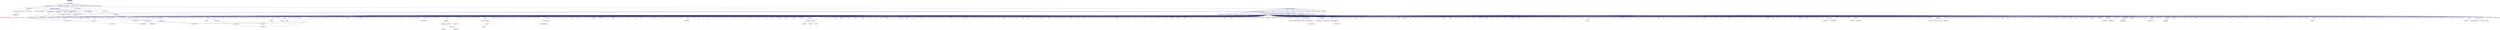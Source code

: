 digraph "noop_topology.hpp"
{
  edge [fontname="Helvetica",fontsize="10",labelfontname="Helvetica",labelfontsize="10"];
  node [fontname="Helvetica",fontsize="10",shape=record];
  Node110 [label="noop_topology.hpp",height=0.2,width=0.4,color="black", fillcolor="grey75", style="filled", fontcolor="black"];
  Node110 -> Node111 [dir="back",color="midnightblue",fontsize="10",style="solid",fontname="Helvetica"];
  Node111 [label="topology.hpp",height=0.2,width=0.4,color="black", fillcolor="white", style="filled",URL="$d4/d90/policies_2topology_8hpp.html"];
  Node111 -> Node112 [dir="back",color="midnightblue",fontsize="10",style="solid",fontname="Helvetica"];
  Node112 [label="threadmanager.hpp",height=0.2,width=0.4,color="black", fillcolor="white", style="filled",URL="$d7/d1b/include_2threadmanager_8hpp.html"];
  Node112 -> Node113 [dir="back",color="midnightblue",fontsize="10",style="solid",fontname="Helvetica"];
  Node113 [label="runtime.hpp",height=0.2,width=0.4,color="black", fillcolor="white", style="filled",URL="$d5/d15/include_2runtime_8hpp.html"];
  Node113 -> Node114 [dir="back",color="midnightblue",fontsize="10",style="solid",fontname="Helvetica"];
  Node114 [label="async_io_action.cpp",height=0.2,width=0.4,color="black", fillcolor="white", style="filled",URL="$d3/df5/async__io__action_8cpp.html"];
  Node113 -> Node115 [dir="back",color="midnightblue",fontsize="10",style="solid",fontname="Helvetica"];
  Node115 [label="async_io_external.cpp",height=0.2,width=0.4,color="black", fillcolor="white", style="filled",URL="$da/d9a/async__io__external_8cpp.html"];
  Node113 -> Node116 [dir="back",color="midnightblue",fontsize="10",style="solid",fontname="Helvetica"];
  Node116 [label="async_io_low_level.cpp",height=0.2,width=0.4,color="black", fillcolor="white", style="filled",URL="$dc/d10/async__io__low__level_8cpp.html"];
  Node113 -> Node117 [dir="back",color="midnightblue",fontsize="10",style="solid",fontname="Helvetica"];
  Node117 [label="async_io_simple.cpp",height=0.2,width=0.4,color="black", fillcolor="white", style="filled",URL="$da/db7/async__io__simple_8cpp.html"];
  Node113 -> Node118 [dir="back",color="midnightblue",fontsize="10",style="solid",fontname="Helvetica"];
  Node118 [label="rnd_future_reduce.cpp",height=0.2,width=0.4,color="black", fillcolor="white", style="filled",URL="$d1/db5/rnd__future__reduce_8cpp.html"];
  Node113 -> Node119 [dir="back",color="midnightblue",fontsize="10",style="solid",fontname="Helvetica"];
  Node119 [label="oversubscribing_resource\l_partitioner.cpp",height=0.2,width=0.4,color="black", fillcolor="white", style="filled",URL="$dd/dee/oversubscribing__resource__partitioner_8cpp.html"];
  Node113 -> Node120 [dir="back",color="midnightblue",fontsize="10",style="solid",fontname="Helvetica"];
  Node120 [label="system_characteristics.hpp",height=0.2,width=0.4,color="black", fillcolor="white", style="filled",URL="$d0/d07/system__characteristics_8hpp.html"];
  Node120 -> Node119 [dir="back",color="midnightblue",fontsize="10",style="solid",fontname="Helvetica"];
  Node120 -> Node121 [dir="back",color="midnightblue",fontsize="10",style="solid",fontname="Helvetica"];
  Node121 [label="simple_resource_partitioner.cpp",height=0.2,width=0.4,color="black", fillcolor="white", style="filled",URL="$d5/df9/simple__resource__partitioner_8cpp.html"];
  Node113 -> Node121 [dir="back",color="midnightblue",fontsize="10",style="solid",fontname="Helvetica"];
  Node113 -> Node122 [dir="back",color="midnightblue",fontsize="10",style="solid",fontname="Helvetica"];
  Node122 [label="hpx.hpp",height=0.2,width=0.4,color="red", fillcolor="white", style="filled",URL="$d0/daa/hpx_8hpp.html"];
  Node122 -> Node123 [dir="back",color="midnightblue",fontsize="10",style="solid",fontname="Helvetica"];
  Node123 [label="1d_stencil_1.cpp",height=0.2,width=0.4,color="black", fillcolor="white", style="filled",URL="$d2/db1/1d__stencil__1_8cpp.html"];
  Node122 -> Node124 [dir="back",color="midnightblue",fontsize="10",style="solid",fontname="Helvetica"];
  Node124 [label="1d_stencil_2.cpp",height=0.2,width=0.4,color="black", fillcolor="white", style="filled",URL="$d3/dd1/1d__stencil__2_8cpp.html"];
  Node122 -> Node125 [dir="back",color="midnightblue",fontsize="10",style="solid",fontname="Helvetica"];
  Node125 [label="1d_stencil_3.cpp",height=0.2,width=0.4,color="black", fillcolor="white", style="filled",URL="$db/d19/1d__stencil__3_8cpp.html"];
  Node122 -> Node126 [dir="back",color="midnightblue",fontsize="10",style="solid",fontname="Helvetica"];
  Node126 [label="1d_stencil_4.cpp",height=0.2,width=0.4,color="black", fillcolor="white", style="filled",URL="$d1/d7d/1d__stencil__4_8cpp.html"];
  Node122 -> Node127 [dir="back",color="midnightblue",fontsize="10",style="solid",fontname="Helvetica"];
  Node127 [label="1d_stencil_4_parallel.cpp",height=0.2,width=0.4,color="black", fillcolor="white", style="filled",URL="$d6/d05/1d__stencil__4__parallel_8cpp.html"];
  Node122 -> Node128 [dir="back",color="midnightblue",fontsize="10",style="solid",fontname="Helvetica"];
  Node128 [label="1d_stencil_4_repart.cpp",height=0.2,width=0.4,color="black", fillcolor="white", style="filled",URL="$d0/d6b/1d__stencil__4__repart_8cpp.html"];
  Node122 -> Node129 [dir="back",color="midnightblue",fontsize="10",style="solid",fontname="Helvetica"];
  Node129 [label="1d_stencil_4_throttle.cpp",height=0.2,width=0.4,color="black", fillcolor="white", style="filled",URL="$d6/de5/1d__stencil__4__throttle_8cpp.html"];
  Node122 -> Node130 [dir="back",color="midnightblue",fontsize="10",style="solid",fontname="Helvetica"];
  Node130 [label="1d_stencil_5.cpp",height=0.2,width=0.4,color="black", fillcolor="white", style="filled",URL="$d7/d2a/1d__stencil__5_8cpp.html"];
  Node122 -> Node131 [dir="back",color="midnightblue",fontsize="10",style="solid",fontname="Helvetica"];
  Node131 [label="1d_stencil_6.cpp",height=0.2,width=0.4,color="black", fillcolor="white", style="filled",URL="$db/de7/1d__stencil__6_8cpp.html"];
  Node122 -> Node132 [dir="back",color="midnightblue",fontsize="10",style="solid",fontname="Helvetica"];
  Node132 [label="1d_stencil_7.cpp",height=0.2,width=0.4,color="black", fillcolor="white", style="filled",URL="$d4/d5a/1d__stencil__7_8cpp.html"];
  Node122 -> Node133 [dir="back",color="midnightblue",fontsize="10",style="solid",fontname="Helvetica"];
  Node133 [label="1d_stencil_8.cpp",height=0.2,width=0.4,color="black", fillcolor="white", style="filled",URL="$df/de0/1d__stencil__8_8cpp.html"];
  Node122 -> Node134 [dir="back",color="midnightblue",fontsize="10",style="solid",fontname="Helvetica"];
  Node134 [label="accumulator.cpp",height=0.2,width=0.4,color="black", fillcolor="white", style="filled",URL="$d1/d81/accumulator_8cpp.html"];
  Node122 -> Node135 [dir="back",color="midnightblue",fontsize="10",style="solid",fontname="Helvetica"];
  Node135 [label="accumulator.hpp",height=0.2,width=0.4,color="red", fillcolor="white", style="filled",URL="$d4/d9d/server_2accumulator_8hpp.html"];
  Node135 -> Node134 [dir="back",color="midnightblue",fontsize="10",style="solid",fontname="Helvetica"];
  Node122 -> Node138 [dir="back",color="midnightblue",fontsize="10",style="solid",fontname="Helvetica"];
  Node138 [label="template_function_accumulator.hpp",height=0.2,width=0.4,color="black", fillcolor="white", style="filled",URL="$d7/da6/server_2template__function__accumulator_8hpp.html"];
  Node138 -> Node139 [dir="back",color="midnightblue",fontsize="10",style="solid",fontname="Helvetica"];
  Node139 [label="template_function_accumulator.cpp",height=0.2,width=0.4,color="black", fillcolor="white", style="filled",URL="$d5/d02/template__function__accumulator_8cpp.html"];
  Node138 -> Node140 [dir="back",color="midnightblue",fontsize="10",style="solid",fontname="Helvetica"];
  Node140 [label="template_function_accumulator.hpp",height=0.2,width=0.4,color="red", fillcolor="white", style="filled",URL="$d3/de9/template__function__accumulator_8hpp.html"];
  Node122 -> Node142 [dir="back",color="midnightblue",fontsize="10",style="solid",fontname="Helvetica"];
  Node142 [label="template_accumulator.cpp",height=0.2,width=0.4,color="black", fillcolor="white", style="filled",URL="$d0/d4a/template__accumulator_8cpp.html"];
  Node122 -> Node139 [dir="back",color="midnightblue",fontsize="10",style="solid",fontname="Helvetica"];
  Node122 -> Node140 [dir="back",color="midnightblue",fontsize="10",style="solid",fontname="Helvetica"];
  Node122 -> Node143 [dir="back",color="midnightblue",fontsize="10",style="solid",fontname="Helvetica"];
  Node143 [label="allgather_module.cpp",height=0.2,width=0.4,color="black", fillcolor="white", style="filled",URL="$df/de4/allgather__module_8cpp.html"];
  Node122 -> Node144 [dir="back",color="midnightblue",fontsize="10",style="solid",fontname="Helvetica"];
  Node144 [label="allgather.cpp",height=0.2,width=0.4,color="black", fillcolor="white", style="filled",URL="$d7/d06/allgather_8cpp.html"];
  Node122 -> Node145 [dir="back",color="midnightblue",fontsize="10",style="solid",fontname="Helvetica"];
  Node145 [label="allgather_and_gate.cpp",height=0.2,width=0.4,color="black", fillcolor="white", style="filled",URL="$d1/d56/allgather__and__gate_8cpp.html"];
  Node122 -> Node146 [dir="back",color="midnightblue",fontsize="10",style="solid",fontname="Helvetica"];
  Node146 [label="ag_client.cpp",height=0.2,width=0.4,color="black", fillcolor="white", style="filled",URL="$d4/d5d/ag__client_8cpp.html"];
  Node122 -> Node147 [dir="back",color="midnightblue",fontsize="10",style="solid",fontname="Helvetica"];
  Node147 [label="hpx_thread_phase.cpp",height=0.2,width=0.4,color="black", fillcolor="white", style="filled",URL="$d5/dca/hpx__thread__phase_8cpp.html"];
  Node122 -> Node148 [dir="back",color="midnightblue",fontsize="10",style="solid",fontname="Helvetica"];
  Node148 [label="os_thread_num.cpp",height=0.2,width=0.4,color="black", fillcolor="white", style="filled",URL="$d2/dfb/os__thread__num_8cpp.html"];
  Node122 -> Node149 [dir="back",color="midnightblue",fontsize="10",style="solid",fontname="Helvetica"];
  Node149 [label="cancelable_action.cpp",height=0.2,width=0.4,color="black", fillcolor="white", style="filled",URL="$d5/d0c/cancelable__action_8cpp.html"];
  Node122 -> Node150 [dir="back",color="midnightblue",fontsize="10",style="solid",fontname="Helvetica"];
  Node150 [label="cancelable_action.hpp",height=0.2,width=0.4,color="black", fillcolor="white", style="filled",URL="$d5/d4d/server_2cancelable__action_8hpp.html"];
  Node150 -> Node149 [dir="back",color="midnightblue",fontsize="10",style="solid",fontname="Helvetica"];
  Node150 -> Node151 [dir="back",color="midnightblue",fontsize="10",style="solid",fontname="Helvetica"];
  Node151 [label="cancelable_action.hpp",height=0.2,width=0.4,color="red", fillcolor="white", style="filled",URL="$d0/da3/stubs_2cancelable__action_8hpp.html"];
  Node122 -> Node151 [dir="back",color="midnightblue",fontsize="10",style="solid",fontname="Helvetica"];
  Node122 -> Node153 [dir="back",color="midnightblue",fontsize="10",style="solid",fontname="Helvetica"];
  Node153 [label="cancelable_action_client.cpp",height=0.2,width=0.4,color="black", fillcolor="white", style="filled",URL="$d1/db8/cancelable__action__client_8cpp.html"];
  Node122 -> Node154 [dir="back",color="midnightblue",fontsize="10",style="solid",fontname="Helvetica"];
  Node154 [label="cublas_matmul.cpp",height=0.2,width=0.4,color="black", fillcolor="white", style="filled",URL="$dd/d84/cublas__matmul_8cpp.html"];
  Node122 -> Node155 [dir="back",color="midnightblue",fontsize="10",style="solid",fontname="Helvetica"];
  Node155 [label="win_perf_counters.cpp",height=0.2,width=0.4,color="black", fillcolor="white", style="filled",URL="$d8/d11/win__perf__counters_8cpp.html"];
  Node122 -> Node156 [dir="back",color="midnightblue",fontsize="10",style="solid",fontname="Helvetica"];
  Node156 [label="win_perf_counters.hpp",height=0.2,width=0.4,color="black", fillcolor="white", style="filled",URL="$d5/da7/win__perf__counters_8hpp.html"];
  Node122 -> Node157 [dir="back",color="midnightblue",fontsize="10",style="solid",fontname="Helvetica"];
  Node157 [label="hello_world_component.hpp",height=0.2,width=0.4,color="red", fillcolor="white", style="filled",URL="$df/df0/hello__world__component_8hpp.html"];
  Node122 -> Node160 [dir="back",color="midnightblue",fontsize="10",style="solid",fontname="Helvetica"];
  Node160 [label="interpolate1d.cpp",height=0.2,width=0.4,color="black", fillcolor="white", style="filled",URL="$d0/d05/interpolate1d_8cpp.html"];
  Node122 -> Node161 [dir="back",color="midnightblue",fontsize="10",style="solid",fontname="Helvetica"];
  Node161 [label="partition.hpp",height=0.2,width=0.4,color="black", fillcolor="white", style="filled",URL="$d0/d7a/examples_2interpolate1d_2interpolate1d_2partition_8hpp.html"];
  Node161 -> Node160 [dir="back",color="midnightblue",fontsize="10",style="solid",fontname="Helvetica"];
  Node161 -> Node162 [dir="back",color="midnightblue",fontsize="10",style="solid",fontname="Helvetica"];
  Node162 [label="interpolate1d.hpp",height=0.2,width=0.4,color="red", fillcolor="white", style="filled",URL="$d4/dc7/interpolate1d_8hpp.html"];
  Node162 -> Node160 [dir="back",color="midnightblue",fontsize="10",style="solid",fontname="Helvetica"];
  Node122 -> Node164 [dir="back",color="midnightblue",fontsize="10",style="solid",fontname="Helvetica"];
  Node164 [label="partition.hpp",height=0.2,width=0.4,color="black", fillcolor="white", style="filled",URL="$d0/dff/examples_2interpolate1d_2interpolate1d_2server_2partition_8hpp.html"];
  Node164 -> Node161 [dir="back",color="midnightblue",fontsize="10",style="solid",fontname="Helvetica"];
  Node164 -> Node165 [dir="back",color="midnightblue",fontsize="10",style="solid",fontname="Helvetica"];
  Node165 [label="partition.cpp",height=0.2,width=0.4,color="black", fillcolor="white", style="filled",URL="$d0/d4f/examples_2interpolate1d_2interpolate1d_2server_2partition_8cpp.html"];
  Node122 -> Node162 [dir="back",color="midnightblue",fontsize="10",style="solid",fontname="Helvetica"];
  Node122 -> Node166 [dir="back",color="midnightblue",fontsize="10",style="solid",fontname="Helvetica"];
  Node166 [label="read_values.cpp",height=0.2,width=0.4,color="black", fillcolor="white", style="filled",URL="$d0/d8c/interpolate1d_2interpolate1d_2read__values_8cpp.html"];
  Node122 -> Node165 [dir="back",color="midnightblue",fontsize="10",style="solid",fontname="Helvetica"];
  Node122 -> Node167 [dir="back",color="midnightblue",fontsize="10",style="solid",fontname="Helvetica"];
  Node167 [label="jacobi.cpp",height=0.2,width=0.4,color="black", fillcolor="white", style="filled",URL="$d2/d27/jacobi_8cpp.html"];
  Node122 -> Node168 [dir="back",color="midnightblue",fontsize="10",style="solid",fontname="Helvetica"];
  Node168 [label="grid.cpp",height=0.2,width=0.4,color="black", fillcolor="white", style="filled",URL="$d6/d1b/jacobi__component_2grid_8cpp.html"];
  Node122 -> Node169 [dir="back",color="midnightblue",fontsize="10",style="solid",fontname="Helvetica"];
  Node169 [label="row.cpp",height=0.2,width=0.4,color="black", fillcolor="white", style="filled",URL="$d3/d86/server_2row_8cpp.html"];
  Node122 -> Node170 [dir="back",color="midnightblue",fontsize="10",style="solid",fontname="Helvetica"];
  Node170 [label="solver.cpp",height=0.2,width=0.4,color="black", fillcolor="white", style="filled",URL="$d6/d94/solver_8cpp.html"];
  Node122 -> Node171 [dir="back",color="midnightblue",fontsize="10",style="solid",fontname="Helvetica"];
  Node171 [label="stencil_iterator.cpp",height=0.2,width=0.4,color="black", fillcolor="white", style="filled",URL="$d6/de1/server_2stencil__iterator_8cpp.html"];
  Node122 -> Node172 [dir="back",color="midnightblue",fontsize="10",style="solid",fontname="Helvetica"];
  Node172 [label="stencil_iterator.cpp",height=0.2,width=0.4,color="black", fillcolor="white", style="filled",URL="$d7/d71/stencil__iterator_8cpp.html"];
  Node122 -> Node173 [dir="back",color="midnightblue",fontsize="10",style="solid",fontname="Helvetica"];
  Node173 [label="jacobi.cpp",height=0.2,width=0.4,color="black", fillcolor="white", style="filled",URL="$d3/d44/smp_2jacobi_8cpp.html"];
  Node122 -> Node174 [dir="back",color="midnightblue",fontsize="10",style="solid",fontname="Helvetica"];
  Node174 [label="jacobi_hpx.cpp",height=0.2,width=0.4,color="black", fillcolor="white", style="filled",URL="$d8/d72/jacobi__hpx_8cpp.html"];
  Node122 -> Node175 [dir="back",color="midnightblue",fontsize="10",style="solid",fontname="Helvetica"];
  Node175 [label="jacobi_nonuniform.cpp",height=0.2,width=0.4,color="black", fillcolor="white", style="filled",URL="$dd/ddc/jacobi__nonuniform_8cpp.html"];
  Node122 -> Node176 [dir="back",color="midnightblue",fontsize="10",style="solid",fontname="Helvetica"];
  Node176 [label="jacobi_nonuniform_hpx.cpp",height=0.2,width=0.4,color="black", fillcolor="white", style="filled",URL="$de/d56/jacobi__nonuniform__hpx_8cpp.html"];
  Node122 -> Node177 [dir="back",color="midnightblue",fontsize="10",style="solid",fontname="Helvetica"];
  Node177 [label="nqueen.cpp",height=0.2,width=0.4,color="black", fillcolor="white", style="filled",URL="$db/dca/nqueen_8cpp.html"];
  Node122 -> Node178 [dir="back",color="midnightblue",fontsize="10",style="solid",fontname="Helvetica"];
  Node178 [label="nqueen.hpp",height=0.2,width=0.4,color="red", fillcolor="white", style="filled",URL="$de/d58/server_2nqueen_8hpp.html"];
  Node178 -> Node177 [dir="back",color="midnightblue",fontsize="10",style="solid",fontname="Helvetica"];
  Node122 -> Node181 [dir="back",color="midnightblue",fontsize="10",style="solid",fontname="Helvetica"];
  Node181 [label="nqueen_client.cpp",height=0.2,width=0.4,color="black", fillcolor="white", style="filled",URL="$d3/d5e/nqueen__client_8cpp.html"];
  Node122 -> Node182 [dir="back",color="midnightblue",fontsize="10",style="solid",fontname="Helvetica"];
  Node182 [label="sine.cpp",height=0.2,width=0.4,color="black", fillcolor="white", style="filled",URL="$d3/d0d/server_2sine_8cpp.html"];
  Node122 -> Node183 [dir="back",color="midnightblue",fontsize="10",style="solid",fontname="Helvetica"];
  Node183 [label="sine.hpp",height=0.2,width=0.4,color="black", fillcolor="white", style="filled",URL="$d8/dac/sine_8hpp.html"];
  Node183 -> Node182 [dir="back",color="midnightblue",fontsize="10",style="solid",fontname="Helvetica"];
  Node183 -> Node184 [dir="back",color="midnightblue",fontsize="10",style="solid",fontname="Helvetica"];
  Node184 [label="sine.cpp",height=0.2,width=0.4,color="black", fillcolor="white", style="filled",URL="$d5/dd8/sine_8cpp.html"];
  Node122 -> Node184 [dir="back",color="midnightblue",fontsize="10",style="solid",fontname="Helvetica"];
  Node122 -> Node185 [dir="back",color="midnightblue",fontsize="10",style="solid",fontname="Helvetica"];
  Node185 [label="sine_client.cpp",height=0.2,width=0.4,color="black", fillcolor="white", style="filled",URL="$db/d62/sine__client_8cpp.html"];
  Node122 -> Node186 [dir="back",color="midnightblue",fontsize="10",style="solid",fontname="Helvetica"];
  Node186 [label="qt.cpp",height=0.2,width=0.4,color="black", fillcolor="white", style="filled",URL="$df/d90/qt_8cpp.html"];
  Node122 -> Node187 [dir="back",color="midnightblue",fontsize="10",style="solid",fontname="Helvetica"];
  Node187 [label="queue_client.cpp",height=0.2,width=0.4,color="black", fillcolor="white", style="filled",URL="$d7/d96/queue__client_8cpp.html"];
  Node122 -> Node188 [dir="back",color="midnightblue",fontsize="10",style="solid",fontname="Helvetica"];
  Node188 [label="customize_async.cpp",height=0.2,width=0.4,color="black", fillcolor="white", style="filled",URL="$d0/d82/customize__async_8cpp.html"];
  Node122 -> Node189 [dir="back",color="midnightblue",fontsize="10",style="solid",fontname="Helvetica"];
  Node189 [label="data_actions.cpp",height=0.2,width=0.4,color="black", fillcolor="white", style="filled",URL="$dc/d68/data__actions_8cpp.html"];
  Node122 -> Node190 [dir="back",color="midnightblue",fontsize="10",style="solid",fontname="Helvetica"];
  Node190 [label="error_handling.cpp",height=0.2,width=0.4,color="black", fillcolor="white", style="filled",URL="$d9/d96/error__handling_8cpp.html"];
  Node122 -> Node191 [dir="back",color="midnightblue",fontsize="10",style="solid",fontname="Helvetica"];
  Node191 [label="event_synchronization.cpp",height=0.2,width=0.4,color="black", fillcolor="white", style="filled",URL="$d0/d35/event__synchronization_8cpp.html"];
  Node122 -> Node192 [dir="back",color="midnightblue",fontsize="10",style="solid",fontname="Helvetica"];
  Node192 [label="factorial.cpp",height=0.2,width=0.4,color="black", fillcolor="white", style="filled",URL="$d9/d00/factorial_8cpp.html"];
  Node122 -> Node193 [dir="back",color="midnightblue",fontsize="10",style="solid",fontname="Helvetica"];
  Node193 [label="file_serialization.cpp",height=0.2,width=0.4,color="black", fillcolor="white", style="filled",URL="$de/d58/file__serialization_8cpp.html"];
  Node122 -> Node194 [dir="back",color="midnightblue",fontsize="10",style="solid",fontname="Helvetica"];
  Node194 [label="init_globally.cpp",height=0.2,width=0.4,color="black", fillcolor="white", style="filled",URL="$d6/dad/init__globally_8cpp.html"];
  Node122 -> Node195 [dir="back",color="midnightblue",fontsize="10",style="solid",fontname="Helvetica"];
  Node195 [label="interest_calculator.cpp",height=0.2,width=0.4,color="black", fillcolor="white", style="filled",URL="$d2/d86/interest__calculator_8cpp.html"];
  Node122 -> Node196 [dir="back",color="midnightblue",fontsize="10",style="solid",fontname="Helvetica"];
  Node196 [label="non_atomic_rma.cpp",height=0.2,width=0.4,color="black", fillcolor="white", style="filled",URL="$d7/d8b/non__atomic__rma_8cpp.html"];
  Node122 -> Node197 [dir="back",color="midnightblue",fontsize="10",style="solid",fontname="Helvetica"];
  Node197 [label="partitioned_vector\l_spmd_foreach.cpp",height=0.2,width=0.4,color="black", fillcolor="white", style="filled",URL="$db/d7c/partitioned__vector__spmd__foreach_8cpp.html"];
  Node122 -> Node198 [dir="back",color="midnightblue",fontsize="10",style="solid",fontname="Helvetica"];
  Node198 [label="pipeline1.cpp",height=0.2,width=0.4,color="black", fillcolor="white", style="filled",URL="$d5/d77/pipeline1_8cpp.html"];
  Node122 -> Node199 [dir="back",color="midnightblue",fontsize="10",style="solid",fontname="Helvetica"];
  Node199 [label="quicksort.cpp",height=0.2,width=0.4,color="black", fillcolor="white", style="filled",URL="$d3/d1e/quicksort_8cpp.html"];
  Node122 -> Node200 [dir="back",color="midnightblue",fontsize="10",style="solid",fontname="Helvetica"];
  Node200 [label="receive_buffer.cpp",height=0.2,width=0.4,color="black", fillcolor="white", style="filled",URL="$d7/d10/receive__buffer_8cpp.html"];
  Node122 -> Node201 [dir="back",color="midnightblue",fontsize="10",style="solid",fontname="Helvetica"];
  Node201 [label="safe_object.cpp",height=0.2,width=0.4,color="black", fillcolor="white", style="filled",URL="$dd/d52/safe__object_8cpp.html"];
  Node122 -> Node202 [dir="back",color="midnightblue",fontsize="10",style="solid",fontname="Helvetica"];
  Node202 [label="sort_by_key_demo.cpp",height=0.2,width=0.4,color="black", fillcolor="white", style="filled",URL="$da/d20/sort__by__key__demo_8cpp.html"];
  Node122 -> Node203 [dir="back",color="midnightblue",fontsize="10",style="solid",fontname="Helvetica"];
  Node203 [label="timed_wake.cpp",height=0.2,width=0.4,color="black", fillcolor="white", style="filled",URL="$d8/df9/timed__wake_8cpp.html"];
  Node122 -> Node204 [dir="back",color="midnightblue",fontsize="10",style="solid",fontname="Helvetica"];
  Node204 [label="vector_counting_dotproduct.cpp",height=0.2,width=0.4,color="black", fillcolor="white", style="filled",URL="$df/de9/vector__counting__dotproduct_8cpp.html"];
  Node122 -> Node205 [dir="back",color="midnightblue",fontsize="10",style="solid",fontname="Helvetica"];
  Node205 [label="vector_zip_dotproduct.cpp",height=0.2,width=0.4,color="black", fillcolor="white", style="filled",URL="$dc/d18/vector__zip__dotproduct_8cpp.html"];
  Node122 -> Node206 [dir="back",color="midnightblue",fontsize="10",style="solid",fontname="Helvetica"];
  Node206 [label="zerocopy_rdma.cpp",height=0.2,width=0.4,color="black", fillcolor="white", style="filled",URL="$d1/dad/zerocopy__rdma_8cpp.html"];
  Node122 -> Node207 [dir="back",color="midnightblue",fontsize="10",style="solid",fontname="Helvetica"];
  Node207 [label="random_mem_access.cpp",height=0.2,width=0.4,color="black", fillcolor="white", style="filled",URL="$d1/d51/random__mem__access_8cpp.html"];
  Node122 -> Node208 [dir="back",color="midnightblue",fontsize="10",style="solid",fontname="Helvetica"];
  Node208 [label="random_mem_access.hpp",height=0.2,width=0.4,color="red", fillcolor="white", style="filled",URL="$d0/d19/server_2random__mem__access_8hpp.html"];
  Node208 -> Node207 [dir="back",color="midnightblue",fontsize="10",style="solid",fontname="Helvetica"];
  Node122 -> Node211 [dir="back",color="midnightblue",fontsize="10",style="solid",fontname="Helvetica"];
  Node211 [label="random_mem_access_client.cpp",height=0.2,width=0.4,color="black", fillcolor="white", style="filled",URL="$df/d1b/random__mem__access__client_8cpp.html"];
  Node122 -> Node119 [dir="back",color="midnightblue",fontsize="10",style="solid",fontname="Helvetica"];
  Node122 -> Node121 [dir="back",color="midnightblue",fontsize="10",style="solid",fontname="Helvetica"];
  Node122 -> Node212 [dir="back",color="midnightblue",fontsize="10",style="solid",fontname="Helvetica"];
  Node212 [label="dimension.hpp",height=0.2,width=0.4,color="red", fillcolor="white", style="filled",URL="$d6/d39/sheneos_2sheneos_2dimension_8hpp.html"];
  Node212 -> Node218 [dir="back",color="midnightblue",fontsize="10",style="solid",fontname="Helvetica"];
  Node218 [label="partition3d.hpp",height=0.2,width=0.4,color="black", fillcolor="white", style="filled",URL="$dd/dbf/server_2partition3d_8hpp.html"];
  Node218 -> Node219 [dir="back",color="midnightblue",fontsize="10",style="solid",fontname="Helvetica"];
  Node219 [label="partition3d.hpp",height=0.2,width=0.4,color="black", fillcolor="white", style="filled",URL="$d1/d50/partition3d_8hpp.html"];
  Node219 -> Node215 [dir="back",color="midnightblue",fontsize="10",style="solid",fontname="Helvetica"];
  Node215 [label="interpolator.cpp",height=0.2,width=0.4,color="black", fillcolor="white", style="filled",URL="$d5/d02/interpolator_8cpp.html"];
  Node219 -> Node220 [dir="back",color="midnightblue",fontsize="10",style="solid",fontname="Helvetica"];
  Node220 [label="interpolator.hpp",height=0.2,width=0.4,color="red", fillcolor="white", style="filled",URL="$dc/d3b/interpolator_8hpp.html"];
  Node220 -> Node215 [dir="back",color="midnightblue",fontsize="10",style="solid",fontname="Helvetica"];
  Node220 -> Node223 [dir="back",color="midnightblue",fontsize="10",style="solid",fontname="Helvetica"];
  Node223 [label="sheneos_test.cpp",height=0.2,width=0.4,color="black", fillcolor="white", style="filled",URL="$d4/d6e/sheneos__test_8cpp.html"];
  Node218 -> Node217 [dir="back",color="midnightblue",fontsize="10",style="solid",fontname="Helvetica"];
  Node217 [label="partition3d.cpp",height=0.2,width=0.4,color="black", fillcolor="white", style="filled",URL="$de/d70/partition3d_8cpp.html"];
  Node122 -> Node215 [dir="back",color="midnightblue",fontsize="10",style="solid",fontname="Helvetica"];
  Node122 -> Node219 [dir="back",color="midnightblue",fontsize="10",style="solid",fontname="Helvetica"];
  Node122 -> Node218 [dir="back",color="midnightblue",fontsize="10",style="solid",fontname="Helvetica"];
  Node122 -> Node220 [dir="back",color="midnightblue",fontsize="10",style="solid",fontname="Helvetica"];
  Node122 -> Node224 [dir="back",color="midnightblue",fontsize="10",style="solid",fontname="Helvetica"];
  Node224 [label="configuration.hpp",height=0.2,width=0.4,color="red", fillcolor="white", style="filled",URL="$dc/d0a/configuration_8hpp.html"];
  Node224 -> Node220 [dir="back",color="midnightblue",fontsize="10",style="solid",fontname="Helvetica"];
  Node122 -> Node216 [dir="back",color="midnightblue",fontsize="10",style="solid",fontname="Helvetica"];
  Node216 [label="read_values.cpp",height=0.2,width=0.4,color="black", fillcolor="white", style="filled",URL="$d7/da4/sheneos_2sheneos_2read__values_8cpp.html"];
  Node122 -> Node217 [dir="back",color="midnightblue",fontsize="10",style="solid",fontname="Helvetica"];
  Node122 -> Node223 [dir="back",color="midnightblue",fontsize="10",style="solid",fontname="Helvetica"];
  Node122 -> Node226 [dir="back",color="midnightblue",fontsize="10",style="solid",fontname="Helvetica"];
  Node226 [label="startup_shutdown.cpp",height=0.2,width=0.4,color="black", fillcolor="white", style="filled",URL="$d3/dfc/server_2startup__shutdown_8cpp.html"];
  Node122 -> Node227 [dir="back",color="midnightblue",fontsize="10",style="solid",fontname="Helvetica"];
  Node227 [label="startup_shutdown.cpp",height=0.2,width=0.4,color="black", fillcolor="white", style="filled",URL="$d0/ddb/startup__shutdown_8cpp.html"];
  Node122 -> Node228 [dir="back",color="midnightblue",fontsize="10",style="solid",fontname="Helvetica"];
  Node228 [label="spin.cpp",height=0.2,width=0.4,color="black", fillcolor="white", style="filled",URL="$d7/df2/spin_8cpp.html"];
  Node122 -> Node229 [dir="back",color="midnightblue",fontsize="10",style="solid",fontname="Helvetica"];
  Node229 [label="throttle.cpp",height=0.2,width=0.4,color="black", fillcolor="white", style="filled",URL="$de/d56/server_2throttle_8cpp.html"];
  Node122 -> Node230 [dir="back",color="midnightblue",fontsize="10",style="solid",fontname="Helvetica"];
  Node230 [label="throttle.hpp",height=0.2,width=0.4,color="black", fillcolor="white", style="filled",URL="$db/dc9/server_2throttle_8hpp.html"];
  Node230 -> Node229 [dir="back",color="midnightblue",fontsize="10",style="solid",fontname="Helvetica"];
  Node230 -> Node231 [dir="back",color="midnightblue",fontsize="10",style="solid",fontname="Helvetica"];
  Node231 [label="throttle.hpp",height=0.2,width=0.4,color="black", fillcolor="white", style="filled",URL="$d5/dec/stubs_2throttle_8hpp.html"];
  Node231 -> Node232 [dir="back",color="midnightblue",fontsize="10",style="solid",fontname="Helvetica"];
  Node232 [label="throttle.hpp",height=0.2,width=0.4,color="red", fillcolor="white", style="filled",URL="$d2/d2e/throttle_8hpp.html"];
  Node232 -> Node233 [dir="back",color="midnightblue",fontsize="10",style="solid",fontname="Helvetica"];
  Node233 [label="throttle.cpp",height=0.2,width=0.4,color="black", fillcolor="white", style="filled",URL="$db/d02/throttle_8cpp.html"];
  Node122 -> Node231 [dir="back",color="midnightblue",fontsize="10",style="solid",fontname="Helvetica"];
  Node122 -> Node233 [dir="back",color="midnightblue",fontsize="10",style="solid",fontname="Helvetica"];
  Node122 -> Node232 [dir="back",color="midnightblue",fontsize="10",style="solid",fontname="Helvetica"];
  Node122 -> Node235 [dir="back",color="midnightblue",fontsize="10",style="solid",fontname="Helvetica"];
  Node235 [label="transpose_await.cpp",height=0.2,width=0.4,color="black", fillcolor="white", style="filled",URL="$de/d68/transpose__await_8cpp.html"];
  Node122 -> Node236 [dir="back",color="midnightblue",fontsize="10",style="solid",fontname="Helvetica"];
  Node236 [label="transpose_block.cpp",height=0.2,width=0.4,color="black", fillcolor="white", style="filled",URL="$d0/de1/transpose__block_8cpp.html"];
  Node122 -> Node237 [dir="back",color="midnightblue",fontsize="10",style="solid",fontname="Helvetica"];
  Node237 [label="transpose_block_numa.cpp",height=0.2,width=0.4,color="black", fillcolor="white", style="filled",URL="$dd/d3b/transpose__block__numa_8cpp.html"];
  Node122 -> Node238 [dir="back",color="midnightblue",fontsize="10",style="solid",fontname="Helvetica"];
  Node238 [label="transpose_serial.cpp",height=0.2,width=0.4,color="black", fillcolor="white", style="filled",URL="$db/d74/transpose__serial_8cpp.html"];
  Node122 -> Node239 [dir="back",color="midnightblue",fontsize="10",style="solid",fontname="Helvetica"];
  Node239 [label="transpose_serial_block.cpp",height=0.2,width=0.4,color="black", fillcolor="white", style="filled",URL="$d8/daa/transpose__serial__block_8cpp.html"];
  Node122 -> Node240 [dir="back",color="midnightblue",fontsize="10",style="solid",fontname="Helvetica"];
  Node240 [label="transpose_serial_vector.cpp",height=0.2,width=0.4,color="black", fillcolor="white", style="filled",URL="$d4/d04/transpose__serial__vector_8cpp.html"];
  Node122 -> Node241 [dir="back",color="midnightblue",fontsize="10",style="solid",fontname="Helvetica"];
  Node241 [label="transpose_smp.cpp",height=0.2,width=0.4,color="black", fillcolor="white", style="filled",URL="$d2/d99/transpose__smp_8cpp.html"];
  Node122 -> Node242 [dir="back",color="midnightblue",fontsize="10",style="solid",fontname="Helvetica"];
  Node242 [label="transpose_smp_block.cpp",height=0.2,width=0.4,color="black", fillcolor="white", style="filled",URL="$da/d4d/transpose__smp__block_8cpp.html"];
  Node122 -> Node243 [dir="back",color="midnightblue",fontsize="10",style="solid",fontname="Helvetica"];
  Node243 [label="simple_central_tuplespace.hpp",height=0.2,width=0.4,color="red", fillcolor="white", style="filled",URL="$db/d69/server_2simple__central__tuplespace_8hpp.html"];
  Node243 -> Node244 [dir="back",color="midnightblue",fontsize="10",style="solid",fontname="Helvetica"];
  Node244 [label="simple_central_tuplespace.cpp",height=0.2,width=0.4,color="black", fillcolor="white", style="filled",URL="$d3/dec/simple__central__tuplespace_8cpp.html"];
  Node122 -> Node248 [dir="back",color="midnightblue",fontsize="10",style="solid",fontname="Helvetica"];
  Node248 [label="tuples_warehouse.hpp",height=0.2,width=0.4,color="black", fillcolor="white", style="filled",URL="$da/de6/tuples__warehouse_8hpp.html"];
  Node248 -> Node243 [dir="back",color="midnightblue",fontsize="10",style="solid",fontname="Helvetica"];
  Node122 -> Node244 [dir="back",color="midnightblue",fontsize="10",style="solid",fontname="Helvetica"];
  Node122 -> Node249 [dir="back",color="midnightblue",fontsize="10",style="solid",fontname="Helvetica"];
  Node249 [label="hpx_runtime.cpp",height=0.2,width=0.4,color="black", fillcolor="white", style="filled",URL="$d7/d1e/hpx__runtime_8cpp.html"];
  Node122 -> Node250 [dir="back",color="midnightblue",fontsize="10",style="solid",fontname="Helvetica"];
  Node250 [label="synchronize.cpp",height=0.2,width=0.4,color="black", fillcolor="white", style="filled",URL="$da/da2/synchronize_8cpp.html"];
  Node122 -> Node251 [dir="back",color="midnightblue",fontsize="10",style="solid",fontname="Helvetica"];
  Node251 [label="agas_cache_timings.cpp",height=0.2,width=0.4,color="black", fillcolor="white", style="filled",URL="$dd/d37/agas__cache__timings_8cpp.html"];
  Node122 -> Node252 [dir="back",color="midnightblue",fontsize="10",style="solid",fontname="Helvetica"];
  Node252 [label="async_overheads.cpp",height=0.2,width=0.4,color="black", fillcolor="white", style="filled",URL="$de/da6/async__overheads_8cpp.html"];
  Node122 -> Node253 [dir="back",color="midnightblue",fontsize="10",style="solid",fontname="Helvetica"];
  Node253 [label="coroutines_call_overhead.cpp",height=0.2,width=0.4,color="black", fillcolor="white", style="filled",URL="$da/d1e/coroutines__call__overhead_8cpp.html"];
  Node122 -> Node254 [dir="back",color="midnightblue",fontsize="10",style="solid",fontname="Helvetica"];
  Node254 [label="foreach_scaling.cpp",height=0.2,width=0.4,color="black", fillcolor="white", style="filled",URL="$d4/d94/foreach__scaling_8cpp.html"];
  Node122 -> Node255 [dir="back",color="midnightblue",fontsize="10",style="solid",fontname="Helvetica"];
  Node255 [label="function_object_wrapper\l_overhead.cpp",height=0.2,width=0.4,color="black", fillcolor="white", style="filled",URL="$d5/d6f/function__object__wrapper__overhead_8cpp.html"];
  Node122 -> Node256 [dir="back",color="midnightblue",fontsize="10",style="solid",fontname="Helvetica"];
  Node256 [label="hpx_homogeneous_timed\l_task_spawn_executors.cpp",height=0.2,width=0.4,color="black", fillcolor="white", style="filled",URL="$d1/d3b/hpx__homogeneous__timed__task__spawn__executors_8cpp.html"];
  Node122 -> Node257 [dir="back",color="midnightblue",fontsize="10",style="solid",fontname="Helvetica"];
  Node257 [label="htts2_hpx.cpp",height=0.2,width=0.4,color="black", fillcolor="white", style="filled",URL="$d2/daf/htts2__hpx_8cpp.html"];
  Node122 -> Node258 [dir="back",color="midnightblue",fontsize="10",style="solid",fontname="Helvetica"];
  Node258 [label="partitioned_vector\l_foreach.cpp",height=0.2,width=0.4,color="black", fillcolor="white", style="filled",URL="$df/d5f/partitioned__vector__foreach_8cpp.html"];
  Node122 -> Node259 [dir="back",color="midnightblue",fontsize="10",style="solid",fontname="Helvetica"];
  Node259 [label="serialization_overhead.cpp",height=0.2,width=0.4,color="black", fillcolor="white", style="filled",URL="$d3/df8/serialization__overhead_8cpp.html"];
  Node122 -> Node260 [dir="back",color="midnightblue",fontsize="10",style="solid",fontname="Helvetica"];
  Node260 [label="sizeof.cpp",height=0.2,width=0.4,color="black", fillcolor="white", style="filled",URL="$d3/d0f/sizeof_8cpp.html"];
  Node122 -> Node261 [dir="back",color="midnightblue",fontsize="10",style="solid",fontname="Helvetica"];
  Node261 [label="skynet.cpp",height=0.2,width=0.4,color="black", fillcolor="white", style="filled",URL="$d0/dc3/skynet_8cpp.html"];
  Node122 -> Node262 [dir="back",color="midnightblue",fontsize="10",style="solid",fontname="Helvetica"];
  Node262 [label="stencil3_iterators.cpp",height=0.2,width=0.4,color="black", fillcolor="white", style="filled",URL="$db/d9e/stencil3__iterators_8cpp.html"];
  Node122 -> Node263 [dir="back",color="midnightblue",fontsize="10",style="solid",fontname="Helvetica"];
  Node263 [label="stream.cpp",height=0.2,width=0.4,color="black", fillcolor="white", style="filled",URL="$da/d5f/stream_8cpp.html"];
  Node122 -> Node264 [dir="back",color="midnightblue",fontsize="10",style="solid",fontname="Helvetica"];
  Node264 [label="timed_task_spawn.cpp",height=0.2,width=0.4,color="black", fillcolor="white", style="filled",URL="$df/de1/timed__task__spawn_8cpp.html"];
  Node122 -> Node265 [dir="back",color="midnightblue",fontsize="10",style="solid",fontname="Helvetica"];
  Node265 [label="transform_reduce_binary\l_scaling.cpp",height=0.2,width=0.4,color="black", fillcolor="white", style="filled",URL="$d1/dae/transform__reduce__binary__scaling_8cpp.html"];
  Node122 -> Node266 [dir="back",color="midnightblue",fontsize="10",style="solid",fontname="Helvetica"];
  Node266 [label="transform_reduce_scaling.cpp",height=0.2,width=0.4,color="black", fillcolor="white", style="filled",URL="$db/d2a/transform__reduce__scaling_8cpp.html"];
  Node122 -> Node267 [dir="back",color="midnightblue",fontsize="10",style="solid",fontname="Helvetica"];
  Node267 [label="minmax_element_performance.cpp",height=0.2,width=0.4,color="black", fillcolor="white", style="filled",URL="$d9/d93/minmax__element__performance_8cpp.html"];
  Node122 -> Node268 [dir="back",color="midnightblue",fontsize="10",style="solid",fontname="Helvetica"];
  Node268 [label="barrier_performance.cpp",height=0.2,width=0.4,color="black", fillcolor="white", style="filled",URL="$d6/d6c/barrier__performance_8cpp.html"];
  Node122 -> Node269 [dir="back",color="midnightblue",fontsize="10",style="solid",fontname="Helvetica"];
  Node269 [label="network_storage.cpp",height=0.2,width=0.4,color="black", fillcolor="white", style="filled",URL="$db/daa/network__storage_8cpp.html"];
  Node122 -> Node270 [dir="back",color="midnightblue",fontsize="10",style="solid",fontname="Helvetica"];
  Node270 [label="simple_profiler.hpp",height=0.2,width=0.4,color="black", fillcolor="white", style="filled",URL="$d8/d02/simple__profiler_8hpp.html"];
  Node270 -> Node269 [dir="back",color="midnightblue",fontsize="10",style="solid",fontname="Helvetica"];
  Node122 -> Node271 [dir="back",color="midnightblue",fontsize="10",style="solid",fontname="Helvetica"];
  Node271 [label="osu_bcast.cpp",height=0.2,width=0.4,color="black", fillcolor="white", style="filled",URL="$d3/dca/osu__bcast_8cpp.html"];
  Node122 -> Node272 [dir="back",color="midnightblue",fontsize="10",style="solid",fontname="Helvetica"];
  Node272 [label="osu_bibw.cpp",height=0.2,width=0.4,color="black", fillcolor="white", style="filled",URL="$d2/d04/osu__bibw_8cpp.html"];
  Node122 -> Node273 [dir="back",color="midnightblue",fontsize="10",style="solid",fontname="Helvetica"];
  Node273 [label="osu_bw.cpp",height=0.2,width=0.4,color="black", fillcolor="white", style="filled",URL="$d4/d20/osu__bw_8cpp.html"];
  Node122 -> Node274 [dir="back",color="midnightblue",fontsize="10",style="solid",fontname="Helvetica"];
  Node274 [label="osu_latency.cpp",height=0.2,width=0.4,color="black", fillcolor="white", style="filled",URL="$df/d58/osu__latency_8cpp.html"];
  Node122 -> Node275 [dir="back",color="midnightblue",fontsize="10",style="solid",fontname="Helvetica"];
  Node275 [label="osu_multi_lat.cpp",height=0.2,width=0.4,color="black", fillcolor="white", style="filled",URL="$d7/d91/osu__multi__lat_8cpp.html"];
  Node122 -> Node276 [dir="back",color="midnightblue",fontsize="10",style="solid",fontname="Helvetica"];
  Node276 [label="osu_scatter.cpp",height=0.2,width=0.4,color="black", fillcolor="white", style="filled",URL="$d4/d4c/osu__scatter_8cpp.html"];
  Node122 -> Node277 [dir="back",color="midnightblue",fontsize="10",style="solid",fontname="Helvetica"];
  Node277 [label="pingpong_performance.cpp",height=0.2,width=0.4,color="black", fillcolor="white", style="filled",URL="$de/d03/pingpong__performance_8cpp.html"];
  Node122 -> Node278 [dir="back",color="midnightblue",fontsize="10",style="solid",fontname="Helvetica"];
  Node278 [label="benchmark_is_heap.cpp",height=0.2,width=0.4,color="black", fillcolor="white", style="filled",URL="$da/d4f/benchmark__is__heap_8cpp.html"];
  Node122 -> Node279 [dir="back",color="midnightblue",fontsize="10",style="solid",fontname="Helvetica"];
  Node279 [label="benchmark_is_heap_until.cpp",height=0.2,width=0.4,color="black", fillcolor="white", style="filled",URL="$dc/df5/benchmark__is__heap__until_8cpp.html"];
  Node122 -> Node280 [dir="back",color="midnightblue",fontsize="10",style="solid",fontname="Helvetica"];
  Node280 [label="benchmark_merge.cpp",height=0.2,width=0.4,color="black", fillcolor="white", style="filled",URL="$dd/d49/benchmark__merge_8cpp.html"];
  Node122 -> Node281 [dir="back",color="midnightblue",fontsize="10",style="solid",fontname="Helvetica"];
  Node281 [label="benchmark_partition.cpp",height=0.2,width=0.4,color="black", fillcolor="white", style="filled",URL="$d9/d88/benchmark__partition_8cpp.html"];
  Node122 -> Node282 [dir="back",color="midnightblue",fontsize="10",style="solid",fontname="Helvetica"];
  Node282 [label="benchmark_partition\l_copy.cpp",height=0.2,width=0.4,color="black", fillcolor="white", style="filled",URL="$d3/d0e/benchmark__partition__copy_8cpp.html"];
  Node122 -> Node283 [dir="back",color="midnightblue",fontsize="10",style="solid",fontname="Helvetica"];
  Node283 [label="benchmark_unique_copy.cpp",height=0.2,width=0.4,color="black", fillcolor="white", style="filled",URL="$d9/d53/benchmark__unique__copy_8cpp.html"];
  Node122 -> Node284 [dir="back",color="midnightblue",fontsize="10",style="solid",fontname="Helvetica"];
  Node284 [label="action_move_semantics.cpp",height=0.2,width=0.4,color="black", fillcolor="white", style="filled",URL="$d4/db3/action__move__semantics_8cpp.html"];
  Node122 -> Node285 [dir="back",color="midnightblue",fontsize="10",style="solid",fontname="Helvetica"];
  Node285 [label="movable_objects.cpp",height=0.2,width=0.4,color="black", fillcolor="white", style="filled",URL="$d8/d65/movable__objects_8cpp.html"];
  Node122 -> Node286 [dir="back",color="midnightblue",fontsize="10",style="solid",fontname="Helvetica"];
  Node286 [label="duplicate_id_registration\l_1596.cpp",height=0.2,width=0.4,color="black", fillcolor="white", style="filled",URL="$db/d8d/duplicate__id__registration__1596_8cpp.html"];
  Node122 -> Node287 [dir="back",color="midnightblue",fontsize="10",style="solid",fontname="Helvetica"];
  Node287 [label="pass_by_value_id_type\l_action.cpp",height=0.2,width=0.4,color="black", fillcolor="white", style="filled",URL="$d0/de6/pass__by__value__id__type__action_8cpp.html"];
  Node122 -> Node288 [dir="back",color="midnightblue",fontsize="10",style="solid",fontname="Helvetica"];
  Node288 [label="register_with_basename\l_1804.cpp",height=0.2,width=0.4,color="black", fillcolor="white", style="filled",URL="$db/d95/register__with__basename__1804_8cpp.html"];
  Node122 -> Node289 [dir="back",color="midnightblue",fontsize="10",style="solid",fontname="Helvetica"];
  Node289 [label="send_gid_keep_component\l_1624.cpp",height=0.2,width=0.4,color="black", fillcolor="white", style="filled",URL="$d9/d49/send__gid__keep__component__1624_8cpp.html"];
  Node122 -> Node290 [dir="back",color="midnightblue",fontsize="10",style="solid",fontname="Helvetica"];
  Node290 [label="algorithms.cc",height=0.2,width=0.4,color="black", fillcolor="white", style="filled",URL="$d5/d1b/algorithms_8cc.html"];
  Node122 -> Node291 [dir="back",color="midnightblue",fontsize="10",style="solid",fontname="Helvetica"];
  Node291 [label="matrix_hpx.hh",height=0.2,width=0.4,color="black", fillcolor="white", style="filled",URL="$d5/d89/matrix__hpx_8hh.html"];
  Node291 -> Node292 [dir="back",color="midnightblue",fontsize="10",style="solid",fontname="Helvetica"];
  Node292 [label="block_matrix.hh",height=0.2,width=0.4,color="red", fillcolor="white", style="filled",URL="$dc/de8/block__matrix_8hh.html"];
  Node292 -> Node290 [dir="back",color="midnightblue",fontsize="10",style="solid",fontname="Helvetica"];
  Node292 -> Node296 [dir="back",color="midnightblue",fontsize="10",style="solid",fontname="Helvetica"];
  Node296 [label="block_matrix.cc",height=0.2,width=0.4,color="black", fillcolor="white", style="filled",URL="$de/d88/block__matrix_8cc.html"];
  Node292 -> Node295 [dir="back",color="midnightblue",fontsize="10",style="solid",fontname="Helvetica"];
  Node295 [label="tests.cc",height=0.2,width=0.4,color="black", fillcolor="white", style="filled",URL="$d6/d96/tests_8cc.html"];
  Node291 -> Node290 [dir="back",color="midnightblue",fontsize="10",style="solid",fontname="Helvetica"];
  Node291 -> Node294 [dir="back",color="midnightblue",fontsize="10",style="solid",fontname="Helvetica"];
  Node294 [label="matrix_hpx.cc",height=0.2,width=0.4,color="black", fillcolor="white", style="filled",URL="$d7/d32/matrix__hpx_8cc.html"];
  Node122 -> Node292 [dir="back",color="midnightblue",fontsize="10",style="solid",fontname="Helvetica"];
  Node122 -> Node296 [dir="back",color="midnightblue",fontsize="10",style="solid",fontname="Helvetica"];
  Node122 -> Node297 [dir="back",color="midnightblue",fontsize="10",style="solid",fontname="Helvetica"];
  Node297 [label="main.cc",height=0.2,width=0.4,color="black", fillcolor="white", style="filled",URL="$d9/d0f/main_8cc.html"];
  Node122 -> Node298 [dir="back",color="midnightblue",fontsize="10",style="solid",fontname="Helvetica"];
  Node298 [label="matrix.cc",height=0.2,width=0.4,color="black", fillcolor="white", style="filled",URL="$d7/dea/matrix_8cc.html"];
  Node122 -> Node294 [dir="back",color="midnightblue",fontsize="10",style="solid",fontname="Helvetica"];
  Node122 -> Node295 [dir="back",color="midnightblue",fontsize="10",style="solid",fontname="Helvetica"];
  Node122 -> Node299 [dir="back",color="midnightblue",fontsize="10",style="solid",fontname="Helvetica"];
  Node299 [label="client_1950.cpp",height=0.2,width=0.4,color="black", fillcolor="white", style="filled",URL="$d0/d79/client__1950_8cpp.html"];
  Node122 -> Node300 [dir="back",color="midnightblue",fontsize="10",style="solid",fontname="Helvetica"];
  Node300 [label="commandline_options\l_1437.cpp",height=0.2,width=0.4,color="black", fillcolor="white", style="filled",URL="$d5/dbd/commandline__options__1437_8cpp.html"];
  Node122 -> Node301 [dir="back",color="midnightblue",fontsize="10",style="solid",fontname="Helvetica"];
  Node301 [label="moveonly_constructor\l_arguments_1405.cpp",height=0.2,width=0.4,color="black", fillcolor="white", style="filled",URL="$d3/dcf/moveonly__constructor__arguments__1405_8cpp.html"];
  Node122 -> Node302 [dir="back",color="midnightblue",fontsize="10",style="solid",fontname="Helvetica"];
  Node302 [label="partitioned_vector\l_2201.cpp",height=0.2,width=0.4,color="black", fillcolor="white", style="filled",URL="$dc/d39/partitioned__vector__2201_8cpp.html"];
  Node122 -> Node303 [dir="back",color="midnightblue",fontsize="10",style="solid",fontname="Helvetica"];
  Node303 [label="dynamic_counters_loaded\l_1508.cpp",height=0.2,width=0.4,color="black", fillcolor="white", style="filled",URL="$db/d58/dynamic__counters__loaded__1508_8cpp.html"];
  Node122 -> Node304 [dir="back",color="midnightblue",fontsize="10",style="solid",fontname="Helvetica"];
  Node304 [label="id_type_ref_counting\l_1032.cpp",height=0.2,width=0.4,color="black", fillcolor="white", style="filled",URL="$d8/dfd/id__type__ref__counting__1032_8cpp.html"];
  Node122 -> Node305 [dir="back",color="midnightblue",fontsize="10",style="solid",fontname="Helvetica"];
  Node305 [label="lost_output_2236.cpp",height=0.2,width=0.4,color="black", fillcolor="white", style="filled",URL="$db/dd0/lost__output__2236_8cpp.html"];
  Node122 -> Node306 [dir="back",color="midnightblue",fontsize="10",style="solid",fontname="Helvetica"];
  Node306 [label="no_output_1173.cpp",height=0.2,width=0.4,color="black", fillcolor="white", style="filled",URL="$de/d67/no__output__1173_8cpp.html"];
  Node122 -> Node307 [dir="back",color="midnightblue",fontsize="10",style="solid",fontname="Helvetica"];
  Node307 [label="after_588.cpp",height=0.2,width=0.4,color="black", fillcolor="white", style="filled",URL="$dc/dc0/after__588_8cpp.html"];
  Node122 -> Node308 [dir="back",color="midnightblue",fontsize="10",style="solid",fontname="Helvetica"];
  Node308 [label="async_callback_with\l_bound_callback.cpp",height=0.2,width=0.4,color="black", fillcolor="white", style="filled",URL="$d2/dae/async__callback__with__bound__callback_8cpp.html"];
  Node122 -> Node309 [dir="back",color="midnightblue",fontsize="10",style="solid",fontname="Helvetica"];
  Node309 [label="async_unwrap_1037.cpp",height=0.2,width=0.4,color="black", fillcolor="white", style="filled",URL="$d4/d13/async__unwrap__1037_8cpp.html"];
  Node122 -> Node310 [dir="back",color="midnightblue",fontsize="10",style="solid",fontname="Helvetica"];
  Node310 [label="barrier_hang.cpp",height=0.2,width=0.4,color="black", fillcolor="white", style="filled",URL="$dd/d8b/barrier__hang_8cpp.html"];
  Node122 -> Node311 [dir="back",color="midnightblue",fontsize="10",style="solid",fontname="Helvetica"];
  Node311 [label="call_promise_get_gid\l_more_than_once.cpp",height=0.2,width=0.4,color="black", fillcolor="white", style="filled",URL="$d4/dd8/call__promise__get__gid__more__than__once_8cpp.html"];
  Node122 -> Node312 [dir="back",color="midnightblue",fontsize="10",style="solid",fontname="Helvetica"];
  Node312 [label="channel_register_as\l_2722.cpp",height=0.2,width=0.4,color="black", fillcolor="white", style="filled",URL="$d4/d98/channel__register__as__2722_8cpp.html"];
  Node122 -> Node313 [dir="back",color="midnightblue",fontsize="10",style="solid",fontname="Helvetica"];
  Node313 [label="dataflow_action_2008.cpp",height=0.2,width=0.4,color="black", fillcolor="white", style="filled",URL="$da/dad/dataflow__action__2008_8cpp.html"];
  Node122 -> Node314 [dir="back",color="midnightblue",fontsize="10",style="solid",fontname="Helvetica"];
  Node314 [label="dataflow_const_functor\l_773.cpp",height=0.2,width=0.4,color="black", fillcolor="white", style="filled",URL="$d3/df2/dataflow__const__functor__773_8cpp.html"];
  Node122 -> Node315 [dir="back",color="midnightblue",fontsize="10",style="solid",fontname="Helvetica"];
  Node315 [label="dataflow_future_swap.cpp",height=0.2,width=0.4,color="black", fillcolor="white", style="filled",URL="$dc/d8c/dataflow__future__swap_8cpp.html"];
  Node122 -> Node316 [dir="back",color="midnightblue",fontsize="10",style="solid",fontname="Helvetica"];
  Node316 [label="dataflow_future_swap2.cpp",height=0.2,width=0.4,color="black", fillcolor="white", style="filled",URL="$d1/db3/dataflow__future__swap2_8cpp.html"];
  Node122 -> Node317 [dir="back",color="midnightblue",fontsize="10",style="solid",fontname="Helvetica"];
  Node317 [label="dataflow_launch_775.cpp",height=0.2,width=0.4,color="black", fillcolor="white", style="filled",URL="$d7/d0d/dataflow__launch__775_8cpp.html"];
  Node122 -> Node318 [dir="back",color="midnightblue",fontsize="10",style="solid",fontname="Helvetica"];
  Node318 [label="dataflow_recursion\l_1613.cpp",height=0.2,width=0.4,color="black", fillcolor="white", style="filled",URL="$d0/d1f/dataflow__recursion__1613_8cpp.html"];
  Node122 -> Node319 [dir="back",color="midnightblue",fontsize="10",style="solid",fontname="Helvetica"];
  Node319 [label="dataflow_using_774.cpp",height=0.2,width=0.4,color="black", fillcolor="white", style="filled",URL="$d7/dfa/dataflow__using__774_8cpp.html"];
  Node122 -> Node320 [dir="back",color="midnightblue",fontsize="10",style="solid",fontname="Helvetica"];
  Node320 [label="exception_from_continuation\l_1613.cpp",height=0.2,width=0.4,color="black", fillcolor="white", style="filled",URL="$db/d28/exception__from__continuation__1613_8cpp.html"];
  Node122 -> Node321 [dir="back",color="midnightblue",fontsize="10",style="solid",fontname="Helvetica"];
  Node321 [label="fail_future_2667.cpp",height=0.2,width=0.4,color="black", fillcolor="white", style="filled",URL="$db/d7e/fail__future__2667_8cpp.html"];
  Node122 -> Node322 [dir="back",color="midnightblue",fontsize="10",style="solid",fontname="Helvetica"];
  Node322 [label="future_2667.cpp",height=0.2,width=0.4,color="black", fillcolor="white", style="filled",URL="$d2/dfd/future__2667_8cpp.html"];
  Node122 -> Node323 [dir="back",color="midnightblue",fontsize="10",style="solid",fontname="Helvetica"];
  Node323 [label="future_790.cpp",height=0.2,width=0.4,color="black", fillcolor="white", style="filled",URL="$de/d3d/future__790_8cpp.html"];
  Node122 -> Node324 [dir="back",color="midnightblue",fontsize="10",style="solid",fontname="Helvetica"];
  Node324 [label="future_unwrap_1182.cpp",height=0.2,width=0.4,color="black", fillcolor="white", style="filled",URL="$df/d7a/future__unwrap__1182_8cpp.html"];
  Node122 -> Node325 [dir="back",color="midnightblue",fontsize="10",style="solid",fontname="Helvetica"];
  Node325 [label="future_unwrap_878.cpp",height=0.2,width=0.4,color="black", fillcolor="white", style="filled",URL="$d9/ddf/future__unwrap__878_8cpp.html"];
  Node122 -> Node326 [dir="back",color="midnightblue",fontsize="10",style="solid",fontname="Helvetica"];
  Node326 [label="ignore_while_locked\l_1485.cpp",height=0.2,width=0.4,color="black", fillcolor="white", style="filled",URL="$db/d24/ignore__while__locked__1485_8cpp.html"];
  Node122 -> Node327 [dir="back",color="midnightblue",fontsize="10",style="solid",fontname="Helvetica"];
  Node327 [label="lifetime_588.cpp",height=0.2,width=0.4,color="black", fillcolor="white", style="filled",URL="$d7/dca/lifetime__588_8cpp.html"];
  Node122 -> Node328 [dir="back",color="midnightblue",fontsize="10",style="solid",fontname="Helvetica"];
  Node328 [label="lifetime_588_1.cpp",height=0.2,width=0.4,color="black", fillcolor="white", style="filled",URL="$de/d75/lifetime__588__1_8cpp.html"];
  Node122 -> Node329 [dir="back",color="midnightblue",fontsize="10",style="solid",fontname="Helvetica"];
  Node329 [label="multiple_gather_ops\l_2001.cpp",height=0.2,width=0.4,color="black", fillcolor="white", style="filled",URL="$d3/d95/multiple__gather__ops__2001_8cpp.html"];
  Node122 -> Node330 [dir="back",color="midnightblue",fontsize="10",style="solid",fontname="Helvetica"];
  Node330 [label="promise_1620.cpp",height=0.2,width=0.4,color="black", fillcolor="white", style="filled",URL="$d2/d67/promise__1620_8cpp.html"];
  Node122 -> Node331 [dir="back",color="midnightblue",fontsize="10",style="solid",fontname="Helvetica"];
  Node331 [label="promise_leak_996.cpp",height=0.2,width=0.4,color="black", fillcolor="white", style="filled",URL="$d0/d7e/promise__leak__996_8cpp.html"];
  Node122 -> Node332 [dir="back",color="midnightblue",fontsize="10",style="solid",fontname="Helvetica"];
  Node332 [label="receive_buffer_1733.cpp",height=0.2,width=0.4,color="black", fillcolor="white", style="filled",URL="$d1/d0e/receive__buffer__1733_8cpp.html"];
  Node122 -> Node333 [dir="back",color="midnightblue",fontsize="10",style="solid",fontname="Helvetica"];
  Node333 [label="safely_destroy_promise\l_1481.cpp",height=0.2,width=0.4,color="black", fillcolor="white", style="filled",URL="$dd/d62/safely__destroy__promise__1481_8cpp.html"];
  Node122 -> Node334 [dir="back",color="midnightblue",fontsize="10",style="solid",fontname="Helvetica"];
  Node334 [label="set_hpx_limit_798.cpp",height=0.2,width=0.4,color="black", fillcolor="white", style="filled",URL="$d2/dfb/set__hpx__limit__798_8cpp.html"];
  Node122 -> Node335 [dir="back",color="midnightblue",fontsize="10",style="solid",fontname="Helvetica"];
  Node335 [label="shared_mutex_1702.cpp",height=0.2,width=0.4,color="black", fillcolor="white", style="filled",URL="$d2/d66/shared__mutex__1702_8cpp.html"];
  Node122 -> Node336 [dir="back",color="midnightblue",fontsize="10",style="solid",fontname="Helvetica"];
  Node336 [label="shared_stated_leaked\l_1211.cpp",height=0.2,width=0.4,color="black", fillcolor="white", style="filled",URL="$dc/dce/shared__stated__leaked__1211_8cpp.html"];
  Node122 -> Node337 [dir="back",color="midnightblue",fontsize="10",style="solid",fontname="Helvetica"];
  Node337 [label="split_future_2246.cpp",height=0.2,width=0.4,color="black", fillcolor="white", style="filled",URL="$db/d2b/split__future__2246_8cpp.html"];
  Node122 -> Node338 [dir="back",color="midnightblue",fontsize="10",style="solid",fontname="Helvetica"];
  Node338 [label="wait_all_hang_1946.cpp",height=0.2,width=0.4,color="black", fillcolor="white", style="filled",URL="$d5/d69/wait__all__hang__1946_8cpp.html"];
  Node122 -> Node339 [dir="back",color="midnightblue",fontsize="10",style="solid",fontname="Helvetica"];
  Node339 [label="wait_for_1751.cpp",height=0.2,width=0.4,color="black", fillcolor="white", style="filled",URL="$d9/d48/wait__for__1751_8cpp.html"];
  Node122 -> Node340 [dir="back",color="midnightblue",fontsize="10",style="solid",fontname="Helvetica"];
  Node340 [label="when_all_vectors_1623.cpp",height=0.2,width=0.4,color="black", fillcolor="white", style="filled",URL="$dd/d2e/when__all__vectors__1623_8cpp.html"];
  Node122 -> Node341 [dir="back",color="midnightblue",fontsize="10",style="solid",fontname="Helvetica"];
  Node341 [label="multiple_init.cpp",height=0.2,width=0.4,color="black", fillcolor="white", style="filled",URL="$df/d43/multiple__init_8cpp.html"];
  Node122 -> Node342 [dir="back",color="midnightblue",fontsize="10",style="solid",fontname="Helvetica"];
  Node342 [label="is_executor_1691.cpp",height=0.2,width=0.4,color="black", fillcolor="white", style="filled",URL="$d2/d1e/is__executor__1691_8cpp.html"];
  Node122 -> Node343 [dir="back",color="midnightblue",fontsize="10",style="solid",fontname="Helvetica"];
  Node343 [label="for_each_annotated\l_function.cpp",height=0.2,width=0.4,color="black", fillcolor="white", style="filled",URL="$d5/dbf/for__each__annotated__function_8cpp.html"];
  Node122 -> Node344 [dir="back",color="midnightblue",fontsize="10",style="solid",fontname="Helvetica"];
  Node344 [label="for_loop_2281.cpp",height=0.2,width=0.4,color="black", fillcolor="white", style="filled",URL="$de/d36/for__loop__2281_8cpp.html"];
  Node122 -> Node345 [dir="back",color="midnightblue",fontsize="10",style="solid",fontname="Helvetica"];
  Node345 [label="minimal_findend.cpp",height=0.2,width=0.4,color="black", fillcolor="white", style="filled",URL="$da/d34/minimal__findend_8cpp.html"];
  Node122 -> Node346 [dir="back",color="midnightblue",fontsize="10",style="solid",fontname="Helvetica"];
  Node346 [label="scan_different_inits.cpp",height=0.2,width=0.4,color="black", fillcolor="white", style="filled",URL="$d6/d4b/scan__different__inits_8cpp.html"];
  Node122 -> Node347 [dir="back",color="midnightblue",fontsize="10",style="solid",fontname="Helvetica"];
  Node347 [label="scan_non_commutative.cpp",height=0.2,width=0.4,color="black", fillcolor="white", style="filled",URL="$d8/de4/scan__non__commutative_8cpp.html"];
  Node122 -> Node348 [dir="back",color="midnightblue",fontsize="10",style="solid",fontname="Helvetica"];
  Node348 [label="scan_shortlength.cpp",height=0.2,width=0.4,color="black", fillcolor="white", style="filled",URL="$de/d75/scan__shortlength_8cpp.html"];
  Node122 -> Node349 [dir="back",color="midnightblue",fontsize="10",style="solid",fontname="Helvetica"];
  Node349 [label="search_zerolength.cpp",height=0.2,width=0.4,color="black", fillcolor="white", style="filled",URL="$d0/d9f/search__zerolength_8cpp.html"];
  Node122 -> Node350 [dir="back",color="midnightblue",fontsize="10",style="solid",fontname="Helvetica"];
  Node350 [label="static_chunker_2282.cpp",height=0.2,width=0.4,color="black", fillcolor="white", style="filled",URL="$d5/d52/static__chunker__2282_8cpp.html"];
  Node122 -> Node351 [dir="back",color="midnightblue",fontsize="10",style="solid",fontname="Helvetica"];
  Node351 [label="papi_counters_active\l_interface.cpp",height=0.2,width=0.4,color="black", fillcolor="white", style="filled",URL="$db/dd5/papi__counters__active__interface_8cpp.html"];
  Node122 -> Node352 [dir="back",color="midnightblue",fontsize="10",style="solid",fontname="Helvetica"];
  Node352 [label="papi_counters_basic\l_functions.cpp",height=0.2,width=0.4,color="black", fillcolor="white", style="filled",URL="$da/dc8/papi__counters__basic__functions_8cpp.html"];
  Node122 -> Node353 [dir="back",color="midnightblue",fontsize="10",style="solid",fontname="Helvetica"];
  Node353 [label="papi_counters_segfault\l_1890.cpp",height=0.2,width=0.4,color="black", fillcolor="white", style="filled",URL="$df/d76/papi__counters__segfault__1890_8cpp.html"];
  Node122 -> Node354 [dir="back",color="midnightblue",fontsize="10",style="solid",fontname="Helvetica"];
  Node354 [label="statistics_2666.cpp",height=0.2,width=0.4,color="black", fillcolor="white", style="filled",URL="$d7/d98/statistics__2666_8cpp.html"];
  Node122 -> Node355 [dir="back",color="midnightblue",fontsize="10",style="solid",fontname="Helvetica"];
  Node355 [label="uptime_1737.cpp",height=0.2,width=0.4,color="black", fillcolor="white", style="filled",URL="$d7/d12/uptime__1737_8cpp.html"];
  Node122 -> Node356 [dir="back",color="midnightblue",fontsize="10",style="solid",fontname="Helvetica"];
  Node356 [label="block_os_threads_1036.cpp",height=0.2,width=0.4,color="black", fillcolor="white", style="filled",URL="$d7/d92/block__os__threads__1036_8cpp.html"];
  Node122 -> Node357 [dir="back",color="midnightblue",fontsize="10",style="solid",fontname="Helvetica"];
  Node357 [label="resume_priority.cpp",height=0.2,width=0.4,color="black", fillcolor="white", style="filled",URL="$de/d5e/resume__priority_8cpp.html"];
  Node122 -> Node358 [dir="back",color="midnightblue",fontsize="10",style="solid",fontname="Helvetica"];
  Node358 [label="thread_data_1111.cpp",height=0.2,width=0.4,color="black", fillcolor="white", style="filled",URL="$d5/d15/thread__data__1111_8cpp.html"];
  Node122 -> Node359 [dir="back",color="midnightblue",fontsize="10",style="solid",fontname="Helvetica"];
  Node359 [label="thread_pool_executor\l_1112.cpp",height=0.2,width=0.4,color="black", fillcolor="white", style="filled",URL="$df/daa/thread__pool__executor__1112_8cpp.html"];
  Node122 -> Node360 [dir="back",color="midnightblue",fontsize="10",style="solid",fontname="Helvetica"];
  Node360 [label="thread_pool_executor\l_1114.cpp",height=0.2,width=0.4,color="black", fillcolor="white", style="filled",URL="$d8/d63/thread__pool__executor__1114_8cpp.html"];
  Node122 -> Node361 [dir="back",color="midnightblue",fontsize="10",style="solid",fontname="Helvetica"];
  Node361 [label="thread_rescheduling.cpp",height=0.2,width=0.4,color="black", fillcolor="white", style="filled",URL="$d6/d6d/thread__rescheduling_8cpp.html"];
  Node122 -> Node362 [dir="back",color="midnightblue",fontsize="10",style="solid",fontname="Helvetica"];
  Node362 [label="thread_suspend_duration.cpp",height=0.2,width=0.4,color="black", fillcolor="white", style="filled",URL="$db/d59/thread__suspend__duration_8cpp.html"];
  Node122 -> Node363 [dir="back",color="midnightblue",fontsize="10",style="solid",fontname="Helvetica"];
  Node363 [label="thread_suspend_pending.cpp",height=0.2,width=0.4,color="black", fillcolor="white", style="filled",URL="$de/d29/thread__suspend__pending_8cpp.html"];
  Node122 -> Node364 [dir="back",color="midnightblue",fontsize="10",style="solid",fontname="Helvetica"];
  Node364 [label="threads_all_1422.cpp",height=0.2,width=0.4,color="black", fillcolor="white", style="filled",URL="$d2/d38/threads__all__1422_8cpp.html"];
  Node122 -> Node365 [dir="back",color="midnightblue",fontsize="10",style="solid",fontname="Helvetica"];
  Node365 [label="unhandled_exception\l_582.cpp",height=0.2,width=0.4,color="black", fillcolor="white", style="filled",URL="$d9/d1e/unhandled__exception__582_8cpp.html"];
  Node122 -> Node366 [dir="back",color="midnightblue",fontsize="10",style="solid",fontname="Helvetica"];
  Node366 [label="configuration_1572.cpp",height=0.2,width=0.4,color="black", fillcolor="white", style="filled",URL="$d9/d26/configuration__1572_8cpp.html"];
  Node122 -> Node367 [dir="back",color="midnightblue",fontsize="10",style="solid",fontname="Helvetica"];
  Node367 [label="function_argument.cpp",height=0.2,width=0.4,color="black", fillcolor="white", style="filled",URL="$db/da3/function__argument_8cpp.html"];
  Node122 -> Node368 [dir="back",color="midnightblue",fontsize="10",style="solid",fontname="Helvetica"];
  Node368 [label="serialize_buffer_1069.cpp",height=0.2,width=0.4,color="black", fillcolor="white", style="filled",URL="$d4/dc0/serialize__buffer__1069_8cpp.html"];
  Node122 -> Node369 [dir="back",color="midnightblue",fontsize="10",style="solid",fontname="Helvetica"];
  Node369 [label="unwrapped_1528.cpp",height=0.2,width=0.4,color="black", fillcolor="white", style="filled",URL="$d7/d63/unwrapped__1528_8cpp.html"];
  Node122 -> Node370 [dir="back",color="midnightblue",fontsize="10",style="solid",fontname="Helvetica"];
  Node370 [label="managed_refcnt_checker.cpp",height=0.2,width=0.4,color="black", fillcolor="white", style="filled",URL="$d3/d8d/managed__refcnt__checker_8cpp.html"];
  Node122 -> Node371 [dir="back",color="midnightblue",fontsize="10",style="solid",fontname="Helvetica"];
  Node371 [label="managed_refcnt_checker.hpp",height=0.2,width=0.4,color="red", fillcolor="white", style="filled",URL="$db/dd0/managed__refcnt__checker_8hpp.html"];
  Node122 -> Node384 [dir="back",color="midnightblue",fontsize="10",style="solid",fontname="Helvetica"];
  Node384 [label="managed_refcnt_checker.cpp",height=0.2,width=0.4,color="black", fillcolor="white", style="filled",URL="$d7/d11/server_2managed__refcnt__checker_8cpp.html"];
  Node122 -> Node385 [dir="back",color="midnightblue",fontsize="10",style="solid",fontname="Helvetica"];
  Node385 [label="managed_refcnt_checker.hpp",height=0.2,width=0.4,color="black", fillcolor="white", style="filled",URL="$df/da6/server_2managed__refcnt__checker_8hpp.html"];
  Node385 -> Node370 [dir="back",color="midnightblue",fontsize="10",style="solid",fontname="Helvetica"];
  Node385 -> Node384 [dir="back",color="midnightblue",fontsize="10",style="solid",fontname="Helvetica"];
  Node385 -> Node386 [dir="back",color="midnightblue",fontsize="10",style="solid",fontname="Helvetica"];
  Node386 [label="managed_refcnt_checker.hpp",height=0.2,width=0.4,color="black", fillcolor="white", style="filled",URL="$d3/d77/stubs_2managed__refcnt__checker_8hpp.html"];
  Node386 -> Node371 [dir="back",color="midnightblue",fontsize="10",style="solid",fontname="Helvetica"];
  Node122 -> Node387 [dir="back",color="midnightblue",fontsize="10",style="solid",fontname="Helvetica"];
  Node387 [label="simple_refcnt_checker.cpp",height=0.2,width=0.4,color="black", fillcolor="white", style="filled",URL="$d7/d14/server_2simple__refcnt__checker_8cpp.html"];
  Node122 -> Node388 [dir="back",color="midnightblue",fontsize="10",style="solid",fontname="Helvetica"];
  Node388 [label="simple_refcnt_checker.hpp",height=0.2,width=0.4,color="black", fillcolor="white", style="filled",URL="$d6/d3d/server_2simple__refcnt__checker_8hpp.html"];
  Node388 -> Node387 [dir="back",color="midnightblue",fontsize="10",style="solid",fontname="Helvetica"];
  Node388 -> Node389 [dir="back",color="midnightblue",fontsize="10",style="solid",fontname="Helvetica"];
  Node389 [label="simple_refcnt_checker.cpp",height=0.2,width=0.4,color="black", fillcolor="white", style="filled",URL="$df/d16/simple__refcnt__checker_8cpp.html"];
  Node388 -> Node390 [dir="back",color="midnightblue",fontsize="10",style="solid",fontname="Helvetica"];
  Node390 [label="simple_refcnt_checker.hpp",height=0.2,width=0.4,color="black", fillcolor="white", style="filled",URL="$da/d8e/stubs_2simple__refcnt__checker_8hpp.html"];
  Node390 -> Node391 [dir="back",color="midnightblue",fontsize="10",style="solid",fontname="Helvetica"];
  Node391 [label="simple_refcnt_checker.hpp",height=0.2,width=0.4,color="red", fillcolor="white", style="filled",URL="$dd/d4e/simple__refcnt__checker_8hpp.html"];
  Node122 -> Node392 [dir="back",color="midnightblue",fontsize="10",style="solid",fontname="Helvetica"];
  Node392 [label="simple_mobile_object.cpp",height=0.2,width=0.4,color="black", fillcolor="white", style="filled",URL="$d2/da7/simple__mobile__object_8cpp.html"];
  Node122 -> Node389 [dir="back",color="midnightblue",fontsize="10",style="solid",fontname="Helvetica"];
  Node122 -> Node391 [dir="back",color="midnightblue",fontsize="10",style="solid",fontname="Helvetica"];
  Node122 -> Node386 [dir="back",color="midnightblue",fontsize="10",style="solid",fontname="Helvetica"];
  Node122 -> Node390 [dir="back",color="midnightblue",fontsize="10",style="solid",fontname="Helvetica"];
  Node122 -> Node393 [dir="back",color="midnightblue",fontsize="10",style="solid",fontname="Helvetica"];
  Node393 [label="gid_type.cpp",height=0.2,width=0.4,color="black", fillcolor="white", style="filled",URL="$d4/d63/gid__type_8cpp.html"];
  Node122 -> Node394 [dir="back",color="midnightblue",fontsize="10",style="solid",fontname="Helvetica"];
  Node394 [label="test.cpp",height=0.2,width=0.4,color="black", fillcolor="white", style="filled",URL="$df/dac/test_8cpp.html"];
  Node122 -> Node395 [dir="back",color="midnightblue",fontsize="10",style="solid",fontname="Helvetica"];
  Node395 [label="launch_process.cpp",height=0.2,width=0.4,color="black", fillcolor="white", style="filled",URL="$df/ddc/launch__process_8cpp.html"];
  Node122 -> Node396 [dir="back",color="midnightblue",fontsize="10",style="solid",fontname="Helvetica"];
  Node396 [label="launched_process.cpp",height=0.2,width=0.4,color="black", fillcolor="white", style="filled",URL="$d8/de7/launched__process_8cpp.html"];
  Node122 -> Node397 [dir="back",color="midnightblue",fontsize="10",style="solid",fontname="Helvetica"];
  Node397 [label="handled_exception.cpp",height=0.2,width=0.4,color="black", fillcolor="white", style="filled",URL="$d8/d05/handled__exception_8cpp.html"];
  Node122 -> Node398 [dir="back",color="midnightblue",fontsize="10",style="solid",fontname="Helvetica"];
  Node398 [label="unhandled_exception.cpp",height=0.2,width=0.4,color="black", fillcolor="white", style="filled",URL="$d3/d3a/unhandled__exception_8cpp.html"];
  Node122 -> Node399 [dir="back",color="midnightblue",fontsize="10",style="solid",fontname="Helvetica"];
  Node399 [label="await.cpp",height=0.2,width=0.4,color="black", fillcolor="white", style="filled",URL="$d6/d41/await_8cpp.html"];
  Node122 -> Node400 [dir="back",color="midnightblue",fontsize="10",style="solid",fontname="Helvetica"];
  Node400 [label="barrier.cpp",height=0.2,width=0.4,color="black", fillcolor="white", style="filled",URL="$df/d63/tests_2unit_2lcos_2barrier_8cpp.html"];
  Node122 -> Node401 [dir="back",color="midnightblue",fontsize="10",style="solid",fontname="Helvetica"];
  Node401 [label="condition_variable.cpp",height=0.2,width=0.4,color="black", fillcolor="white", style="filled",URL="$d1/ded/tests_2unit_2lcos_2condition__variable_8cpp.html"];
  Node122 -> Node402 [dir="back",color="midnightblue",fontsize="10",style="solid",fontname="Helvetica"];
  Node402 [label="fail_compile_mutex\l_move.cpp",height=0.2,width=0.4,color="black", fillcolor="white", style="filled",URL="$d9/de5/fail__compile__mutex__move_8cpp.html"];
  Node122 -> Node403 [dir="back",color="midnightblue",fontsize="10",style="solid",fontname="Helvetica"];
  Node403 [label="fail_compile_spinlock\l_move.cpp",height=0.2,width=0.4,color="black", fillcolor="white", style="filled",URL="$da/d62/fail__compile__spinlock__move_8cpp.html"];
  Node122 -> Node404 [dir="back",color="midnightblue",fontsize="10",style="solid",fontname="Helvetica"];
  Node404 [label="fail_compile_spinlock\l_no_backoff_move.cpp",height=0.2,width=0.4,color="black", fillcolor="white", style="filled",URL="$d8/d16/fail__compile__spinlock__no__backoff__move_8cpp.html"];
  Node122 -> Node405 [dir="back",color="midnightblue",fontsize="10",style="solid",fontname="Helvetica"];
  Node405 [label="future_ref.cpp",height=0.2,width=0.4,color="black", fillcolor="white", style="filled",URL="$d3/dc8/future__ref_8cpp.html"];
  Node122 -> Node406 [dir="back",color="midnightblue",fontsize="10",style="solid",fontname="Helvetica"];
  Node406 [label="global_spmd_block.cpp",height=0.2,width=0.4,color="black", fillcolor="white", style="filled",URL="$da/d4f/global__spmd__block_8cpp.html"];
  Node122 -> Node407 [dir="back",color="midnightblue",fontsize="10",style="solid",fontname="Helvetica"];
  Node407 [label="local_barrier.cpp",height=0.2,width=0.4,color="black", fillcolor="white", style="filled",URL="$d2/db4/tests_2unit_2lcos_2local__barrier_8cpp.html"];
  Node122 -> Node408 [dir="back",color="midnightblue",fontsize="10",style="solid",fontname="Helvetica"];
  Node408 [label="local_dataflow.cpp",height=0.2,width=0.4,color="black", fillcolor="white", style="filled",URL="$d9/d92/local__dataflow_8cpp.html"];
  Node122 -> Node409 [dir="back",color="midnightblue",fontsize="10",style="solid",fontname="Helvetica"];
  Node409 [label="local_dataflow_executor.cpp",height=0.2,width=0.4,color="black", fillcolor="white", style="filled",URL="$d2/d73/local__dataflow__executor_8cpp.html"];
  Node122 -> Node410 [dir="back",color="midnightblue",fontsize="10",style="solid",fontname="Helvetica"];
  Node410 [label="local_dataflow_executor\l_v1.cpp",height=0.2,width=0.4,color="black", fillcolor="white", style="filled",URL="$df/d49/local__dataflow__executor__v1_8cpp.html"];
  Node122 -> Node411 [dir="back",color="midnightblue",fontsize="10",style="solid",fontname="Helvetica"];
  Node411 [label="local_dataflow_std\l_array.cpp",height=0.2,width=0.4,color="black", fillcolor="white", style="filled",URL="$db/dcb/local__dataflow__std__array_8cpp.html"];
  Node122 -> Node412 [dir="back",color="midnightblue",fontsize="10",style="solid",fontname="Helvetica"];
  Node412 [label="local_event.cpp",height=0.2,width=0.4,color="black", fillcolor="white", style="filled",URL="$df/d9a/local__event_8cpp.html"];
  Node122 -> Node413 [dir="back",color="midnightblue",fontsize="10",style="solid",fontname="Helvetica"];
  Node413 [label="remote_dataflow.cpp",height=0.2,width=0.4,color="black", fillcolor="white", style="filled",URL="$df/d7b/remote__dataflow_8cpp.html"];
  Node122 -> Node414 [dir="back",color="midnightblue",fontsize="10",style="solid",fontname="Helvetica"];
  Node414 [label="run_guarded.cpp",height=0.2,width=0.4,color="black", fillcolor="white", style="filled",URL="$db/dbb/run__guarded_8cpp.html"];
  Node122 -> Node415 [dir="back",color="midnightblue",fontsize="10",style="solid",fontname="Helvetica"];
  Node415 [label="adjacentdifference.cpp",height=0.2,width=0.4,color="black", fillcolor="white", style="filled",URL="$d5/df0/adjacentdifference_8cpp.html"];
  Node122 -> Node416 [dir="back",color="midnightblue",fontsize="10",style="solid",fontname="Helvetica"];
  Node416 [label="adjacentdifference\l_bad_alloc.cpp",height=0.2,width=0.4,color="black", fillcolor="white", style="filled",URL="$d8/d95/adjacentdifference__bad__alloc_8cpp.html"];
  Node122 -> Node417 [dir="back",color="midnightblue",fontsize="10",style="solid",fontname="Helvetica"];
  Node417 [label="adjacentdifference\l_exception.cpp",height=0.2,width=0.4,color="black", fillcolor="white", style="filled",URL="$d8/d0b/adjacentdifference__exception_8cpp.html"];
  Node122 -> Node418 [dir="back",color="midnightblue",fontsize="10",style="solid",fontname="Helvetica"];
  Node418 [label="adjacentfind.cpp",height=0.2,width=0.4,color="black", fillcolor="white", style="filled",URL="$d2/d99/adjacentfind_8cpp.html"];
  Node122 -> Node419 [dir="back",color="midnightblue",fontsize="10",style="solid",fontname="Helvetica"];
  Node419 [label="adjacentfind_bad_alloc.cpp",height=0.2,width=0.4,color="black", fillcolor="white", style="filled",URL="$d3/d2a/adjacentfind__bad__alloc_8cpp.html"];
  Node122 -> Node420 [dir="back",color="midnightblue",fontsize="10",style="solid",fontname="Helvetica"];
  Node420 [label="adjacentfind_binary.cpp",height=0.2,width=0.4,color="black", fillcolor="white", style="filled",URL="$d3/db1/adjacentfind__binary_8cpp.html"];
  Node122 -> Node421 [dir="back",color="midnightblue",fontsize="10",style="solid",fontname="Helvetica"];
  Node421 [label="adjacentfind_binary\l_bad_alloc.cpp",height=0.2,width=0.4,color="black", fillcolor="white", style="filled",URL="$d6/d81/adjacentfind__binary__bad__alloc_8cpp.html"];
  Node122 -> Node422 [dir="back",color="midnightblue",fontsize="10",style="solid",fontname="Helvetica"];
  Node422 [label="adjacentfind_binary\l_exception.cpp",height=0.2,width=0.4,color="black", fillcolor="white", style="filled",URL="$d8/da8/adjacentfind__binary__exception_8cpp.html"];
  Node122 -> Node423 [dir="back",color="midnightblue",fontsize="10",style="solid",fontname="Helvetica"];
  Node423 [label="adjacentfind_exception.cpp",height=0.2,width=0.4,color="black", fillcolor="white", style="filled",URL="$de/d40/adjacentfind__exception_8cpp.html"];
  Node122 -> Node424 [dir="back",color="midnightblue",fontsize="10",style="solid",fontname="Helvetica"];
  Node424 [label="all_of.cpp",height=0.2,width=0.4,color="black", fillcolor="white", style="filled",URL="$db/d88/all__of_8cpp.html"];
  Node122 -> Node425 [dir="back",color="midnightblue",fontsize="10",style="solid",fontname="Helvetica"];
  Node425 [label="any_of.cpp",height=0.2,width=0.4,color="black", fillcolor="white", style="filled",URL="$d8/d5d/any__of_8cpp.html"];
  Node122 -> Node426 [dir="back",color="midnightblue",fontsize="10",style="solid",fontname="Helvetica"];
  Node426 [label="copy.cpp",height=0.2,width=0.4,color="black", fillcolor="white", style="filled",URL="$d9/d54/copy_8cpp.html"];
  Node122 -> Node427 [dir="back",color="midnightblue",fontsize="10",style="solid",fontname="Helvetica"];
  Node427 [label="copyif_bad_alloc.cpp",height=0.2,width=0.4,color="black", fillcolor="white", style="filled",URL="$d0/ddd/copyif__bad__alloc_8cpp.html"];
  Node122 -> Node428 [dir="back",color="midnightblue",fontsize="10",style="solid",fontname="Helvetica"];
  Node428 [label="copyif_exception.cpp",height=0.2,width=0.4,color="black", fillcolor="white", style="filled",URL="$dc/d81/copyif__exception_8cpp.html"];
  Node122 -> Node429 [dir="back",color="midnightblue",fontsize="10",style="solid",fontname="Helvetica"];
  Node429 [label="copyif_forward.cpp",height=0.2,width=0.4,color="black", fillcolor="white", style="filled",URL="$d3/d04/copyif__forward_8cpp.html"];
  Node122 -> Node430 [dir="back",color="midnightblue",fontsize="10",style="solid",fontname="Helvetica"];
  Node430 [label="copyif_input.cpp",height=0.2,width=0.4,color="black", fillcolor="white", style="filled",URL="$d5/d41/copyif__input_8cpp.html"];
  Node122 -> Node431 [dir="back",color="midnightblue",fontsize="10",style="solid",fontname="Helvetica"];
  Node431 [label="copyif_random.cpp",height=0.2,width=0.4,color="black", fillcolor="white", style="filled",URL="$dc/d22/copyif__random_8cpp.html"];
  Node122 -> Node432 [dir="back",color="midnightblue",fontsize="10",style="solid",fontname="Helvetica"];
  Node432 [label="copyn.cpp",height=0.2,width=0.4,color="black", fillcolor="white", style="filled",URL="$d3/d44/copyn_8cpp.html"];
  Node122 -> Node433 [dir="back",color="midnightblue",fontsize="10",style="solid",fontname="Helvetica"];
  Node433 [label="count.cpp",height=0.2,width=0.4,color="black", fillcolor="white", style="filled",URL="$d3/d01/count_8cpp.html"];
  Node122 -> Node434 [dir="back",color="midnightblue",fontsize="10",style="solid",fontname="Helvetica"];
  Node434 [label="countif.cpp",height=0.2,width=0.4,color="black", fillcolor="white", style="filled",URL="$d9/df1/countif_8cpp.html"];
  Node122 -> Node435 [dir="back",color="midnightblue",fontsize="10",style="solid",fontname="Helvetica"];
  Node435 [label="destroy.cpp",height=0.2,width=0.4,color="black", fillcolor="white", style="filled",URL="$dd/d93/destroy_8cpp.html"];
  Node122 -> Node436 [dir="back",color="midnightblue",fontsize="10",style="solid",fontname="Helvetica"];
  Node436 [label="destroy_tests.hpp",height=0.2,width=0.4,color="black", fillcolor="white", style="filled",URL="$db/d13/destroy__tests_8hpp.html"];
  Node436 -> Node435 [dir="back",color="midnightblue",fontsize="10",style="solid",fontname="Helvetica"];
  Node122 -> Node437 [dir="back",color="midnightblue",fontsize="10",style="solid",fontname="Helvetica"];
  Node437 [label="destroyn.cpp",height=0.2,width=0.4,color="black", fillcolor="white", style="filled",URL="$de/dbc/destroyn_8cpp.html"];
  Node122 -> Node438 [dir="back",color="midnightblue",fontsize="10",style="solid",fontname="Helvetica"];
  Node438 [label="equal.cpp",height=0.2,width=0.4,color="black", fillcolor="white", style="filled",URL="$df/d99/equal_8cpp.html"];
  Node122 -> Node439 [dir="back",color="midnightblue",fontsize="10",style="solid",fontname="Helvetica"];
  Node439 [label="equal_binary.cpp",height=0.2,width=0.4,color="black", fillcolor="white", style="filled",URL="$d2/ddd/equal__binary_8cpp.html"];
  Node122 -> Node440 [dir="back",color="midnightblue",fontsize="10",style="solid",fontname="Helvetica"];
  Node440 [label="exclusive_scan.cpp",height=0.2,width=0.4,color="black", fillcolor="white", style="filled",URL="$dc/dd7/exclusive__scan_8cpp.html"];
  Node122 -> Node441 [dir="back",color="midnightblue",fontsize="10",style="solid",fontname="Helvetica"];
  Node441 [label="exclusive_scan2.cpp",height=0.2,width=0.4,color="black", fillcolor="white", style="filled",URL="$dc/dc7/exclusive__scan2_8cpp.html"];
  Node122 -> Node442 [dir="back",color="midnightblue",fontsize="10",style="solid",fontname="Helvetica"];
  Node442 [label="exclusive_scan_bad\l_alloc.cpp",height=0.2,width=0.4,color="black", fillcolor="white", style="filled",URL="$d5/ded/exclusive__scan__bad__alloc_8cpp.html"];
  Node122 -> Node443 [dir="back",color="midnightblue",fontsize="10",style="solid",fontname="Helvetica"];
  Node443 [label="exclusive_scan_exception.cpp",height=0.2,width=0.4,color="black", fillcolor="white", style="filled",URL="$d1/d9b/exclusive__scan__exception_8cpp.html"];
  Node122 -> Node444 [dir="back",color="midnightblue",fontsize="10",style="solid",fontname="Helvetica"];
  Node444 [label="exclusive_scan_validate.cpp",height=0.2,width=0.4,color="black", fillcolor="white", style="filled",URL="$df/d8d/exclusive__scan__validate_8cpp.html"];
  Node122 -> Node445 [dir="back",color="midnightblue",fontsize="10",style="solid",fontname="Helvetica"];
  Node445 [label="fill.cpp",height=0.2,width=0.4,color="black", fillcolor="white", style="filled",URL="$db/df9/fill_8cpp.html"];
  Node122 -> Node446 [dir="back",color="midnightblue",fontsize="10",style="solid",fontname="Helvetica"];
  Node446 [label="filln.cpp",height=0.2,width=0.4,color="black", fillcolor="white", style="filled",URL="$d7/df6/filln_8cpp.html"];
  Node122 -> Node447 [dir="back",color="midnightblue",fontsize="10",style="solid",fontname="Helvetica"];
  Node447 [label="find.cpp",height=0.2,width=0.4,color="black", fillcolor="white", style="filled",URL="$d4/dfc/find_8cpp.html"];
  Node122 -> Node448 [dir="back",color="midnightblue",fontsize="10",style="solid",fontname="Helvetica"];
  Node448 [label="findend.cpp",height=0.2,width=0.4,color="black", fillcolor="white", style="filled",URL="$de/d27/findend_8cpp.html"];
  Node122 -> Node449 [dir="back",color="midnightblue",fontsize="10",style="solid",fontname="Helvetica"];
  Node449 [label="findfirstof.cpp",height=0.2,width=0.4,color="black", fillcolor="white", style="filled",URL="$da/d85/findfirstof_8cpp.html"];
  Node122 -> Node450 [dir="back",color="midnightblue",fontsize="10",style="solid",fontname="Helvetica"];
  Node450 [label="findfirstof_binary.cpp",height=0.2,width=0.4,color="black", fillcolor="white", style="filled",URL="$db/da2/findfirstof__binary_8cpp.html"];
  Node122 -> Node451 [dir="back",color="midnightblue",fontsize="10",style="solid",fontname="Helvetica"];
  Node451 [label="findif.cpp",height=0.2,width=0.4,color="black", fillcolor="white", style="filled",URL="$d4/d38/findif_8cpp.html"];
  Node122 -> Node452 [dir="back",color="midnightblue",fontsize="10",style="solid",fontname="Helvetica"];
  Node452 [label="findifnot.cpp",height=0.2,width=0.4,color="black", fillcolor="white", style="filled",URL="$dd/df5/findifnot_8cpp.html"];
  Node122 -> Node453 [dir="back",color="midnightblue",fontsize="10",style="solid",fontname="Helvetica"];
  Node453 [label="findifnot_bad_alloc.cpp",height=0.2,width=0.4,color="black", fillcolor="white", style="filled",URL="$df/de4/findifnot__bad__alloc_8cpp.html"];
  Node122 -> Node454 [dir="back",color="midnightblue",fontsize="10",style="solid",fontname="Helvetica"];
  Node454 [label="findifnot_exception.cpp",height=0.2,width=0.4,color="black", fillcolor="white", style="filled",URL="$dc/d17/findifnot__exception_8cpp.html"];
  Node122 -> Node455 [dir="back",color="midnightblue",fontsize="10",style="solid",fontname="Helvetica"];
  Node455 [label="for_loop.cpp",height=0.2,width=0.4,color="black", fillcolor="white", style="filled",URL="$de/d62/for__loop_8cpp.html"];
  Node122 -> Node456 [dir="back",color="midnightblue",fontsize="10",style="solid",fontname="Helvetica"];
  Node456 [label="for_loop_induction.cpp",height=0.2,width=0.4,color="black", fillcolor="white", style="filled",URL="$dc/d69/for__loop__induction_8cpp.html"];
  Node122 -> Node457 [dir="back",color="midnightblue",fontsize="10",style="solid",fontname="Helvetica"];
  Node457 [label="for_loop_induction\l_async.cpp",height=0.2,width=0.4,color="black", fillcolor="white", style="filled",URL="$d6/dc7/for__loop__induction__async_8cpp.html"];
  Node122 -> Node458 [dir="back",color="midnightblue",fontsize="10",style="solid",fontname="Helvetica"];
  Node458 [label="for_loop_n.cpp",height=0.2,width=0.4,color="black", fillcolor="white", style="filled",URL="$de/da4/for__loop__n_8cpp.html"];
  Node122 -> Node459 [dir="back",color="midnightblue",fontsize="10",style="solid",fontname="Helvetica"];
  Node459 [label="for_loop_n_strided.cpp",height=0.2,width=0.4,color="black", fillcolor="white", style="filled",URL="$d8/d8f/for__loop__n__strided_8cpp.html"];
  Node122 -> Node460 [dir="back",color="midnightblue",fontsize="10",style="solid",fontname="Helvetica"];
  Node460 [label="for_loop_reduction.cpp",height=0.2,width=0.4,color="black", fillcolor="white", style="filled",URL="$d9/dcb/for__loop__reduction_8cpp.html"];
  Node122 -> Node461 [dir="back",color="midnightblue",fontsize="10",style="solid",fontname="Helvetica"];
  Node461 [label="for_loop_reduction\l_async.cpp",height=0.2,width=0.4,color="black", fillcolor="white", style="filled",URL="$d8/dfb/for__loop__reduction__async_8cpp.html"];
  Node122 -> Node462 [dir="back",color="midnightblue",fontsize="10",style="solid",fontname="Helvetica"];
  Node462 [label="for_loop_strided.cpp",height=0.2,width=0.4,color="black", fillcolor="white", style="filled",URL="$d1/d10/for__loop__strided_8cpp.html"];
  Node122 -> Node463 [dir="back",color="midnightblue",fontsize="10",style="solid",fontname="Helvetica"];
  Node463 [label="foreach.cpp",height=0.2,width=0.4,color="black", fillcolor="white", style="filled",URL="$d1/d33/foreach_8cpp.html"];
  Node122 -> Node464 [dir="back",color="midnightblue",fontsize="10",style="solid",fontname="Helvetica"];
  Node464 [label="foreach_executors.cpp",height=0.2,width=0.4,color="black", fillcolor="white", style="filled",URL="$d3/d54/foreach__executors_8cpp.html"];
  Node122 -> Node465 [dir="back",color="midnightblue",fontsize="10",style="solid",fontname="Helvetica"];
  Node465 [label="foreach_executors_v1.cpp",height=0.2,width=0.4,color="black", fillcolor="white", style="filled",URL="$dd/dda/foreach__executors__v1_8cpp.html"];
  Node122 -> Node466 [dir="back",color="midnightblue",fontsize="10",style="solid",fontname="Helvetica"];
  Node466 [label="foreach_prefetching.cpp",height=0.2,width=0.4,color="black", fillcolor="white", style="filled",URL="$d4/df0/foreach__prefetching_8cpp.html"];
  Node122 -> Node467 [dir="back",color="midnightblue",fontsize="10",style="solid",fontname="Helvetica"];
  Node467 [label="foreach_prefetching\l_executors_v1.cpp",height=0.2,width=0.4,color="black", fillcolor="white", style="filled",URL="$dd/d50/foreach__prefetching__executors__v1_8cpp.html"];
  Node122 -> Node468 [dir="back",color="midnightblue",fontsize="10",style="solid",fontname="Helvetica"];
  Node468 [label="foreachn.cpp",height=0.2,width=0.4,color="black", fillcolor="white", style="filled",URL="$d3/d1b/foreachn_8cpp.html"];
  Node122 -> Node469 [dir="back",color="midnightblue",fontsize="10",style="solid",fontname="Helvetica"];
  Node469 [label="foreachn_bad_alloc.cpp",height=0.2,width=0.4,color="black", fillcolor="white", style="filled",URL="$dc/dad/foreachn__bad__alloc_8cpp.html"];
  Node122 -> Node470 [dir="back",color="midnightblue",fontsize="10",style="solid",fontname="Helvetica"];
  Node470 [label="foreachn_exception.cpp",height=0.2,width=0.4,color="black", fillcolor="white", style="filled",URL="$d7/d9a/foreachn__exception_8cpp.html"];
  Node122 -> Node471 [dir="back",color="midnightblue",fontsize="10",style="solid",fontname="Helvetica"];
  Node471 [label="foreachn_projection.cpp",height=0.2,width=0.4,color="black", fillcolor="white", style="filled",URL="$db/deb/foreachn__projection_8cpp.html"];
  Node122 -> Node472 [dir="back",color="midnightblue",fontsize="10",style="solid",fontname="Helvetica"];
  Node472 [label="foreachn_projection\l_bad_alloc.cpp",height=0.2,width=0.4,color="black", fillcolor="white", style="filled",URL="$dc/d8d/foreachn__projection__bad__alloc_8cpp.html"];
  Node122 -> Node473 [dir="back",color="midnightblue",fontsize="10",style="solid",fontname="Helvetica"];
  Node473 [label="foreachn_projection\l_exception.cpp",height=0.2,width=0.4,color="black", fillcolor="white", style="filled",URL="$db/df7/foreachn__projection__exception_8cpp.html"];
  Node122 -> Node474 [dir="back",color="midnightblue",fontsize="10",style="solid",fontname="Helvetica"];
  Node474 [label="generate.cpp",height=0.2,width=0.4,color="black", fillcolor="white", style="filled",URL="$d4/da7/generate_8cpp.html"];
  Node122 -> Node475 [dir="back",color="midnightblue",fontsize="10",style="solid",fontname="Helvetica"];
  Node475 [label="generaten.cpp",height=0.2,width=0.4,color="black", fillcolor="white", style="filled",URL="$d6/dd4/generaten_8cpp.html"];
  Node122 -> Node476 [dir="back",color="midnightblue",fontsize="10",style="solid",fontname="Helvetica"];
  Node476 [label="includes.cpp",height=0.2,width=0.4,color="black", fillcolor="white", style="filled",URL="$dc/d10/includes_8cpp.html"];
  Node122 -> Node477 [dir="back",color="midnightblue",fontsize="10",style="solid",fontname="Helvetica"];
  Node477 [label="inclusive_scan.cpp",height=0.2,width=0.4,color="black", fillcolor="white", style="filled",URL="$d4/d31/inclusive__scan_8cpp.html"];
  Node122 -> Node478 [dir="back",color="midnightblue",fontsize="10",style="solid",fontname="Helvetica"];
  Node478 [label="inclusive_scan_tests.hpp",height=0.2,width=0.4,color="black", fillcolor="white", style="filled",URL="$d1/d1e/inclusive__scan__tests_8hpp.html"];
  Node478 -> Node477 [dir="back",color="midnightblue",fontsize="10",style="solid",fontname="Helvetica"];
  Node478 -> Node479 [dir="back",color="midnightblue",fontsize="10",style="solid",fontname="Helvetica"];
  Node479 [label="inclusive_scan_executors\l_v1.cpp",height=0.2,width=0.4,color="black", fillcolor="white", style="filled",URL="$da/dda/inclusive__scan__executors__v1_8cpp.html"];
  Node122 -> Node479 [dir="back",color="midnightblue",fontsize="10",style="solid",fontname="Helvetica"];
  Node122 -> Node480 [dir="back",color="midnightblue",fontsize="10",style="solid",fontname="Helvetica"];
  Node480 [label="is_heap.cpp",height=0.2,width=0.4,color="black", fillcolor="white", style="filled",URL="$d1/d1e/is__heap_8cpp.html"];
  Node122 -> Node481 [dir="back",color="midnightblue",fontsize="10",style="solid",fontname="Helvetica"];
  Node481 [label="is_heap_until.cpp",height=0.2,width=0.4,color="black", fillcolor="white", style="filled",URL="$dd/d28/is__heap__until_8cpp.html"];
  Node122 -> Node482 [dir="back",color="midnightblue",fontsize="10",style="solid",fontname="Helvetica"];
  Node482 [label="is_partitioned.cpp",height=0.2,width=0.4,color="black", fillcolor="white", style="filled",URL="$df/d07/is__partitioned_8cpp.html"];
  Node122 -> Node483 [dir="back",color="midnightblue",fontsize="10",style="solid",fontname="Helvetica"];
  Node483 [label="is_sorted.cpp",height=0.2,width=0.4,color="black", fillcolor="white", style="filled",URL="$df/d8f/is__sorted_8cpp.html"];
  Node122 -> Node484 [dir="back",color="midnightblue",fontsize="10",style="solid",fontname="Helvetica"];
  Node484 [label="is_sorted_tests.hpp",height=0.2,width=0.4,color="black", fillcolor="white", style="filled",URL="$d7/d7f/is__sorted__tests_8hpp.html"];
  Node484 -> Node483 [dir="back",color="midnightblue",fontsize="10",style="solid",fontname="Helvetica"];
  Node484 -> Node485 [dir="back",color="midnightblue",fontsize="10",style="solid",fontname="Helvetica"];
  Node485 [label="is_sorted_executors\l_v1.cpp",height=0.2,width=0.4,color="black", fillcolor="white", style="filled",URL="$d1/d98/is__sorted__executors__v1_8cpp.html"];
  Node122 -> Node485 [dir="back",color="midnightblue",fontsize="10",style="solid",fontname="Helvetica"];
  Node122 -> Node486 [dir="back",color="midnightblue",fontsize="10",style="solid",fontname="Helvetica"];
  Node486 [label="is_sorted_until.cpp",height=0.2,width=0.4,color="black", fillcolor="white", style="filled",URL="$d0/d1b/is__sorted__until_8cpp.html"];
  Node122 -> Node487 [dir="back",color="midnightblue",fontsize="10",style="solid",fontname="Helvetica"];
  Node487 [label="lexicographical_compare.cpp",height=0.2,width=0.4,color="black", fillcolor="white", style="filled",URL="$dd/de6/lexicographical__compare_8cpp.html"];
  Node122 -> Node488 [dir="back",color="midnightblue",fontsize="10",style="solid",fontname="Helvetica"];
  Node488 [label="max_element.cpp",height=0.2,width=0.4,color="black", fillcolor="white", style="filled",URL="$d4/d10/max__element_8cpp.html"];
  Node122 -> Node489 [dir="back",color="midnightblue",fontsize="10",style="solid",fontname="Helvetica"];
  Node489 [label="merge.cpp",height=0.2,width=0.4,color="black", fillcolor="white", style="filled",URL="$d1/da4/merge_8cpp.html"];
  Node122 -> Node490 [dir="back",color="midnightblue",fontsize="10",style="solid",fontname="Helvetica"];
  Node490 [label="min_element.cpp",height=0.2,width=0.4,color="black", fillcolor="white", style="filled",URL="$d3/dab/min__element_8cpp.html"];
  Node122 -> Node491 [dir="back",color="midnightblue",fontsize="10",style="solid",fontname="Helvetica"];
  Node491 [label="minmax_element.cpp",height=0.2,width=0.4,color="black", fillcolor="white", style="filled",URL="$da/df0/minmax__element_8cpp.html"];
  Node122 -> Node492 [dir="back",color="midnightblue",fontsize="10",style="solid",fontname="Helvetica"];
  Node492 [label="mismatch.cpp",height=0.2,width=0.4,color="black", fillcolor="white", style="filled",URL="$da/d76/mismatch_8cpp.html"];
  Node122 -> Node493 [dir="back",color="midnightblue",fontsize="10",style="solid",fontname="Helvetica"];
  Node493 [label="mismatch_binary.cpp",height=0.2,width=0.4,color="black", fillcolor="white", style="filled",URL="$d0/d8b/mismatch__binary_8cpp.html"];
  Node122 -> Node494 [dir="back",color="midnightblue",fontsize="10",style="solid",fontname="Helvetica"];
  Node494 [label="move.cpp",height=0.2,width=0.4,color="black", fillcolor="white", style="filled",URL="$d5/d5f/move_8cpp.html"];
  Node122 -> Node495 [dir="back",color="midnightblue",fontsize="10",style="solid",fontname="Helvetica"];
  Node495 [label="none_of.cpp",height=0.2,width=0.4,color="black", fillcolor="white", style="filled",URL="$de/d32/none__of_8cpp.html"];
  Node122 -> Node496 [dir="back",color="midnightblue",fontsize="10",style="solid",fontname="Helvetica"];
  Node496 [label="partition.cpp",height=0.2,width=0.4,color="black", fillcolor="white", style="filled",URL="$d6/daf/tests_2unit_2parallel_2algorithms_2partition_8cpp.html"];
  Node122 -> Node497 [dir="back",color="midnightblue",fontsize="10",style="solid",fontname="Helvetica"];
  Node497 [label="partition_copy.cpp",height=0.2,width=0.4,color="black", fillcolor="white", style="filled",URL="$d8/d61/partition__copy_8cpp.html"];
  Node122 -> Node498 [dir="back",color="midnightblue",fontsize="10",style="solid",fontname="Helvetica"];
  Node498 [label="reduce_.cpp",height=0.2,width=0.4,color="black", fillcolor="white", style="filled",URL="$d5/d03/reduce___8cpp.html"];
  Node122 -> Node499 [dir="back",color="midnightblue",fontsize="10",style="solid",fontname="Helvetica"];
  Node499 [label="reduce_by_key.cpp",height=0.2,width=0.4,color="black", fillcolor="white", style="filled",URL="$dd/dde/reduce__by__key_8cpp.html"];
  Node122 -> Node500 [dir="back",color="midnightblue",fontsize="10",style="solid",fontname="Helvetica"];
  Node500 [label="sort_tests.hpp",height=0.2,width=0.4,color="black", fillcolor="white", style="filled",URL="$d8/d97/sort__tests_8hpp.html"];
  Node500 -> Node499 [dir="back",color="midnightblue",fontsize="10",style="solid",fontname="Helvetica"];
  Node500 -> Node501 [dir="back",color="midnightblue",fontsize="10",style="solid",fontname="Helvetica"];
  Node501 [label="sort.cpp",height=0.2,width=0.4,color="black", fillcolor="white", style="filled",URL="$d3/d7c/sort_8cpp.html"];
  Node500 -> Node502 [dir="back",color="midnightblue",fontsize="10",style="solid",fontname="Helvetica"];
  Node502 [label="sort_by_key.cpp",height=0.2,width=0.4,color="black", fillcolor="white", style="filled",URL="$df/daa/sort__by__key_8cpp.html"];
  Node500 -> Node503 [dir="back",color="midnightblue",fontsize="10",style="solid",fontname="Helvetica"];
  Node503 [label="sort_exceptions.cpp",height=0.2,width=0.4,color="black", fillcolor="white", style="filled",URL="$dc/d28/sort__exceptions_8cpp.html"];
  Node122 -> Node504 [dir="back",color="midnightblue",fontsize="10",style="solid",fontname="Helvetica"];
  Node504 [label="remove_copy.cpp",height=0.2,width=0.4,color="black", fillcolor="white", style="filled",URL="$de/db8/remove__copy_8cpp.html"];
  Node122 -> Node505 [dir="back",color="midnightblue",fontsize="10",style="solid",fontname="Helvetica"];
  Node505 [label="remove_copy_if.cpp",height=0.2,width=0.4,color="black", fillcolor="white", style="filled",URL="$d1/d0f/remove__copy__if_8cpp.html"];
  Node122 -> Node506 [dir="back",color="midnightblue",fontsize="10",style="solid",fontname="Helvetica"];
  Node506 [label="replace.cpp",height=0.2,width=0.4,color="black", fillcolor="white", style="filled",URL="$d6/d96/replace_8cpp.html"];
  Node122 -> Node507 [dir="back",color="midnightblue",fontsize="10",style="solid",fontname="Helvetica"];
  Node507 [label="replace_copy.cpp",height=0.2,width=0.4,color="black", fillcolor="white", style="filled",URL="$da/d69/replace__copy_8cpp.html"];
  Node122 -> Node508 [dir="back",color="midnightblue",fontsize="10",style="solid",fontname="Helvetica"];
  Node508 [label="replace_copy_if.cpp",height=0.2,width=0.4,color="black", fillcolor="white", style="filled",URL="$d4/d1c/replace__copy__if_8cpp.html"];
  Node122 -> Node509 [dir="back",color="midnightblue",fontsize="10",style="solid",fontname="Helvetica"];
  Node509 [label="replace_if.cpp",height=0.2,width=0.4,color="black", fillcolor="white", style="filled",URL="$de/ded/replace__if_8cpp.html"];
  Node122 -> Node510 [dir="back",color="midnightblue",fontsize="10",style="solid",fontname="Helvetica"];
  Node510 [label="reverse.cpp",height=0.2,width=0.4,color="black", fillcolor="white", style="filled",URL="$d8/dc4/reverse_8cpp.html"];
  Node122 -> Node511 [dir="back",color="midnightblue",fontsize="10",style="solid",fontname="Helvetica"];
  Node511 [label="reverse_copy.cpp",height=0.2,width=0.4,color="black", fillcolor="white", style="filled",URL="$dd/d14/reverse__copy_8cpp.html"];
  Node122 -> Node512 [dir="back",color="midnightblue",fontsize="10",style="solid",fontname="Helvetica"];
  Node512 [label="rotate.cpp",height=0.2,width=0.4,color="black", fillcolor="white", style="filled",URL="$d7/d5d/rotate_8cpp.html"];
  Node122 -> Node513 [dir="back",color="midnightblue",fontsize="10",style="solid",fontname="Helvetica"];
  Node513 [label="rotate_copy.cpp",height=0.2,width=0.4,color="black", fillcolor="white", style="filled",URL="$da/d77/rotate__copy_8cpp.html"];
  Node122 -> Node514 [dir="back",color="midnightblue",fontsize="10",style="solid",fontname="Helvetica"];
  Node514 [label="search.cpp",height=0.2,width=0.4,color="black", fillcolor="white", style="filled",URL="$d9/def/search_8cpp.html"];
  Node122 -> Node515 [dir="back",color="midnightblue",fontsize="10",style="solid",fontname="Helvetica"];
  Node515 [label="searchn.cpp",height=0.2,width=0.4,color="black", fillcolor="white", style="filled",URL="$dc/dc5/searchn_8cpp.html"];
  Node122 -> Node516 [dir="back",color="midnightblue",fontsize="10",style="solid",fontname="Helvetica"];
  Node516 [label="set_difference.cpp",height=0.2,width=0.4,color="black", fillcolor="white", style="filled",URL="$d5/d98/set__difference_8cpp.html"];
  Node122 -> Node517 [dir="back",color="midnightblue",fontsize="10",style="solid",fontname="Helvetica"];
  Node517 [label="set_intersection.cpp",height=0.2,width=0.4,color="black", fillcolor="white", style="filled",URL="$dd/d83/set__intersection_8cpp.html"];
  Node122 -> Node518 [dir="back",color="midnightblue",fontsize="10",style="solid",fontname="Helvetica"];
  Node518 [label="set_symmetric_difference.cpp",height=0.2,width=0.4,color="black", fillcolor="white", style="filled",URL="$d4/d0c/set__symmetric__difference_8cpp.html"];
  Node122 -> Node519 [dir="back",color="midnightblue",fontsize="10",style="solid",fontname="Helvetica"];
  Node519 [label="set_union.cpp",height=0.2,width=0.4,color="black", fillcolor="white", style="filled",URL="$d7/d76/set__union_8cpp.html"];
  Node122 -> Node501 [dir="back",color="midnightblue",fontsize="10",style="solid",fontname="Helvetica"];
  Node122 -> Node502 [dir="back",color="midnightblue",fontsize="10",style="solid",fontname="Helvetica"];
  Node122 -> Node503 [dir="back",color="midnightblue",fontsize="10",style="solid",fontname="Helvetica"];
  Node122 -> Node520 [dir="back",color="midnightblue",fontsize="10",style="solid",fontname="Helvetica"];
  Node520 [label="stable_partition.cpp",height=0.2,width=0.4,color="black", fillcolor="white", style="filled",URL="$db/dcd/stable__partition_8cpp.html"];
  Node122 -> Node521 [dir="back",color="midnightblue",fontsize="10",style="solid",fontname="Helvetica"];
  Node521 [label="swapranges.cpp",height=0.2,width=0.4,color="black", fillcolor="white", style="filled",URL="$df/d4e/swapranges_8cpp.html"];
  Node122 -> Node522 [dir="back",color="midnightblue",fontsize="10",style="solid",fontname="Helvetica"];
  Node522 [label="transform.cpp",height=0.2,width=0.4,color="black", fillcolor="white", style="filled",URL="$d8/d8c/transform_8cpp.html"];
  Node122 -> Node523 [dir="back",color="midnightblue",fontsize="10",style="solid",fontname="Helvetica"];
  Node523 [label="transform_binary.cpp",height=0.2,width=0.4,color="black", fillcolor="white", style="filled",URL="$d1/d75/transform__binary_8cpp.html"];
  Node122 -> Node524 [dir="back",color="midnightblue",fontsize="10",style="solid",fontname="Helvetica"];
  Node524 [label="transform_binary2.cpp",height=0.2,width=0.4,color="black", fillcolor="white", style="filled",URL="$d1/d5d/transform__binary2_8cpp.html"];
  Node122 -> Node525 [dir="back",color="midnightblue",fontsize="10",style="solid",fontname="Helvetica"];
  Node525 [label="transform_exclusive\l_scan.cpp",height=0.2,width=0.4,color="black", fillcolor="white", style="filled",URL="$d0/d9c/transform__exclusive__scan_8cpp.html"];
  Node122 -> Node526 [dir="back",color="midnightblue",fontsize="10",style="solid",fontname="Helvetica"];
  Node526 [label="transform_inclusive\l_scan.cpp",height=0.2,width=0.4,color="black", fillcolor="white", style="filled",URL="$d0/d83/transform__inclusive__scan_8cpp.html"];
  Node122 -> Node527 [dir="back",color="midnightblue",fontsize="10",style="solid",fontname="Helvetica"];
  Node527 [label="transform_reduce.cpp",height=0.2,width=0.4,color="black", fillcolor="white", style="filled",URL="$dc/db9/transform__reduce_8cpp.html"];
  Node122 -> Node528 [dir="back",color="midnightblue",fontsize="10",style="solid",fontname="Helvetica"];
  Node528 [label="transform_reduce_binary.cpp",height=0.2,width=0.4,color="black", fillcolor="white", style="filled",URL="$d2/db0/transform__reduce__binary_8cpp.html"];
  Node122 -> Node529 [dir="back",color="midnightblue",fontsize="10",style="solid",fontname="Helvetica"];
  Node529 [label="transform_reduce_binary\l_bad_alloc.cpp",height=0.2,width=0.4,color="black", fillcolor="white", style="filled",URL="$d6/d34/transform__reduce__binary__bad__alloc_8cpp.html"];
  Node122 -> Node530 [dir="back",color="midnightblue",fontsize="10",style="solid",fontname="Helvetica"];
  Node530 [label="transform_reduce_binary\l_exception.cpp",height=0.2,width=0.4,color="black", fillcolor="white", style="filled",URL="$d0/d01/transform__reduce__binary__exception_8cpp.html"];
  Node122 -> Node531 [dir="back",color="midnightblue",fontsize="10",style="solid",fontname="Helvetica"];
  Node531 [label="uninitialized_copy.cpp",height=0.2,width=0.4,color="black", fillcolor="white", style="filled",URL="$d7/d92/uninitialized__copy_8cpp.html"];
  Node122 -> Node532 [dir="back",color="midnightblue",fontsize="10",style="solid",fontname="Helvetica"];
  Node532 [label="uninitialized_copy\l_tests.hpp",height=0.2,width=0.4,color="black", fillcolor="white", style="filled",URL="$d4/dae/uninitialized__copy__tests_8hpp.html"];
  Node532 -> Node531 [dir="back",color="midnightblue",fontsize="10",style="solid",fontname="Helvetica"];
  Node532 -> Node533 [dir="back",color="midnightblue",fontsize="10",style="solid",fontname="Helvetica"];
  Node533 [label="uninitialized_copy\l_executors_v1.cpp",height=0.2,width=0.4,color="black", fillcolor="white", style="filled",URL="$da/d28/uninitialized__copy__executors__v1_8cpp.html"];
  Node122 -> Node533 [dir="back",color="midnightblue",fontsize="10",style="solid",fontname="Helvetica"];
  Node122 -> Node534 [dir="back",color="midnightblue",fontsize="10",style="solid",fontname="Helvetica"];
  Node534 [label="uninitialized_copyn.cpp",height=0.2,width=0.4,color="black", fillcolor="white", style="filled",URL="$d8/d4f/uninitialized__copyn_8cpp.html"];
  Node122 -> Node535 [dir="back",color="midnightblue",fontsize="10",style="solid",fontname="Helvetica"];
  Node535 [label="uninitialized_default\l_construct.cpp",height=0.2,width=0.4,color="black", fillcolor="white", style="filled",URL="$d0/d35/uninitialized__default__construct_8cpp.html"];
  Node122 -> Node536 [dir="back",color="midnightblue",fontsize="10",style="solid",fontname="Helvetica"];
  Node536 [label="uninitialized_default\l_construct_tests.hpp",height=0.2,width=0.4,color="black", fillcolor="white", style="filled",URL="$de/def/uninitialized__default__construct__tests_8hpp.html"];
  Node536 -> Node535 [dir="back",color="midnightblue",fontsize="10",style="solid",fontname="Helvetica"];
  Node122 -> Node537 [dir="back",color="midnightblue",fontsize="10",style="solid",fontname="Helvetica"];
  Node537 [label="uninitialized_default\l_constructn.cpp",height=0.2,width=0.4,color="black", fillcolor="white", style="filled",URL="$d4/dfe/uninitialized__default__constructn_8cpp.html"];
  Node122 -> Node538 [dir="back",color="midnightblue",fontsize="10",style="solid",fontname="Helvetica"];
  Node538 [label="uninitialized_fill.cpp",height=0.2,width=0.4,color="black", fillcolor="white", style="filled",URL="$d7/da6/uninitialized__fill_8cpp.html"];
  Node122 -> Node539 [dir="back",color="midnightblue",fontsize="10",style="solid",fontname="Helvetica"];
  Node539 [label="uninitialized_filln.cpp",height=0.2,width=0.4,color="black", fillcolor="white", style="filled",URL="$d8/de9/uninitialized__filln_8cpp.html"];
  Node122 -> Node540 [dir="back",color="midnightblue",fontsize="10",style="solid",fontname="Helvetica"];
  Node540 [label="uninitialized_move.cpp",height=0.2,width=0.4,color="black", fillcolor="white", style="filled",URL="$d9/da0/uninitialized__move_8cpp.html"];
  Node122 -> Node541 [dir="back",color="midnightblue",fontsize="10",style="solid",fontname="Helvetica"];
  Node541 [label="uninitialized_move\l_tests.hpp",height=0.2,width=0.4,color="black", fillcolor="white", style="filled",URL="$d4/daa/uninitialized__move__tests_8hpp.html"];
  Node541 -> Node540 [dir="back",color="midnightblue",fontsize="10",style="solid",fontname="Helvetica"];
  Node122 -> Node542 [dir="back",color="midnightblue",fontsize="10",style="solid",fontname="Helvetica"];
  Node542 [label="uninitialized_moven.cpp",height=0.2,width=0.4,color="black", fillcolor="white", style="filled",URL="$d8/daa/uninitialized__moven_8cpp.html"];
  Node122 -> Node543 [dir="back",color="midnightblue",fontsize="10",style="solid",fontname="Helvetica"];
  Node543 [label="uninitialized_value\l_construct.cpp",height=0.2,width=0.4,color="black", fillcolor="white", style="filled",URL="$de/d0f/uninitialized__value__construct_8cpp.html"];
  Node122 -> Node544 [dir="back",color="midnightblue",fontsize="10",style="solid",fontname="Helvetica"];
  Node544 [label="uninitialized_value\l_construct_tests.hpp",height=0.2,width=0.4,color="black", fillcolor="white", style="filled",URL="$dc/d40/uninitialized__value__construct__tests_8hpp.html"];
  Node544 -> Node543 [dir="back",color="midnightblue",fontsize="10",style="solid",fontname="Helvetica"];
  Node122 -> Node545 [dir="back",color="midnightblue",fontsize="10",style="solid",fontname="Helvetica"];
  Node545 [label="uninitialized_value\l_constructn.cpp",height=0.2,width=0.4,color="black", fillcolor="white", style="filled",URL="$d2/d2b/uninitialized__value__constructn_8cpp.html"];
  Node122 -> Node546 [dir="back",color="midnightblue",fontsize="10",style="solid",fontname="Helvetica"];
  Node546 [label="unique_copy.cpp",height=0.2,width=0.4,color="black", fillcolor="white", style="filled",URL="$de/dbb/unique__copy_8cpp.html"];
  Node122 -> Node547 [dir="back",color="midnightblue",fontsize="10",style="solid",fontname="Helvetica"];
  Node547 [label="copy_range.cpp",height=0.2,width=0.4,color="black", fillcolor="white", style="filled",URL="$d8/d92/copy__range_8cpp.html"];
  Node122 -> Node548 [dir="back",color="midnightblue",fontsize="10",style="solid",fontname="Helvetica"];
  Node548 [label="copyif_range.cpp",height=0.2,width=0.4,color="black", fillcolor="white", style="filled",URL="$dc/dff/copyif__range_8cpp.html"];
  Node122 -> Node549 [dir="back",color="midnightblue",fontsize="10",style="solid",fontname="Helvetica"];
  Node549 [label="generate_range.cpp",height=0.2,width=0.4,color="black", fillcolor="white", style="filled",URL="$d3/d4f/generate__range_8cpp.html"];
  Node122 -> Node550 [dir="back",color="midnightblue",fontsize="10",style="solid",fontname="Helvetica"];
  Node550 [label="is_heap_range.cpp",height=0.2,width=0.4,color="black", fillcolor="white", style="filled",URL="$d3/df7/is__heap__range_8cpp.html"];
  Node122 -> Node551 [dir="back",color="midnightblue",fontsize="10",style="solid",fontname="Helvetica"];
  Node551 [label="is_heap_until_range.cpp",height=0.2,width=0.4,color="black", fillcolor="white", style="filled",URL="$d8/d9a/is__heap__until__range_8cpp.html"];
  Node122 -> Node552 [dir="back",color="midnightblue",fontsize="10",style="solid",fontname="Helvetica"];
  Node552 [label="max_element_range.cpp",height=0.2,width=0.4,color="black", fillcolor="white", style="filled",URL="$d2/de4/max__element__range_8cpp.html"];
  Node122 -> Node553 [dir="back",color="midnightblue",fontsize="10",style="solid",fontname="Helvetica"];
  Node553 [label="merge_range.cpp",height=0.2,width=0.4,color="black", fillcolor="white", style="filled",URL="$db/d38/merge__range_8cpp.html"];
  Node122 -> Node554 [dir="back",color="midnightblue",fontsize="10",style="solid",fontname="Helvetica"];
  Node554 [label="min_element_range.cpp",height=0.2,width=0.4,color="black", fillcolor="white", style="filled",URL="$da/d24/min__element__range_8cpp.html"];
  Node122 -> Node555 [dir="back",color="midnightblue",fontsize="10",style="solid",fontname="Helvetica"];
  Node555 [label="minmax_element_range.cpp",height=0.2,width=0.4,color="black", fillcolor="white", style="filled",URL="$d4/d1d/minmax__element__range_8cpp.html"];
  Node122 -> Node556 [dir="back",color="midnightblue",fontsize="10",style="solid",fontname="Helvetica"];
  Node556 [label="partition_copy_range.cpp",height=0.2,width=0.4,color="black", fillcolor="white", style="filled",URL="$d6/df9/partition__copy__range_8cpp.html"];
  Node122 -> Node557 [dir="back",color="midnightblue",fontsize="10",style="solid",fontname="Helvetica"];
  Node557 [label="partition_range.cpp",height=0.2,width=0.4,color="black", fillcolor="white", style="filled",URL="$da/d9a/partition__range_8cpp.html"];
  Node122 -> Node558 [dir="back",color="midnightblue",fontsize="10",style="solid",fontname="Helvetica"];
  Node558 [label="remove_copy_if_range.cpp",height=0.2,width=0.4,color="black", fillcolor="white", style="filled",URL="$df/d42/remove__copy__if__range_8cpp.html"];
  Node122 -> Node559 [dir="back",color="midnightblue",fontsize="10",style="solid",fontname="Helvetica"];
  Node559 [label="remove_copy_range.cpp",height=0.2,width=0.4,color="black", fillcolor="white", style="filled",URL="$dd/d90/remove__copy__range_8cpp.html"];
  Node122 -> Node560 [dir="back",color="midnightblue",fontsize="10",style="solid",fontname="Helvetica"];
  Node560 [label="replace_copy_if_range.cpp",height=0.2,width=0.4,color="black", fillcolor="white", style="filled",URL="$dc/d56/replace__copy__if__range_8cpp.html"];
  Node122 -> Node561 [dir="back",color="midnightblue",fontsize="10",style="solid",fontname="Helvetica"];
  Node561 [label="replace_copy_range.cpp",height=0.2,width=0.4,color="black", fillcolor="white", style="filled",URL="$d9/def/replace__copy__range_8cpp.html"];
  Node122 -> Node562 [dir="back",color="midnightblue",fontsize="10",style="solid",fontname="Helvetica"];
  Node562 [label="replace_if_range.cpp",height=0.2,width=0.4,color="black", fillcolor="white", style="filled",URL="$df/d8d/replace__if__range_8cpp.html"];
  Node122 -> Node563 [dir="back",color="midnightblue",fontsize="10",style="solid",fontname="Helvetica"];
  Node563 [label="replace_range.cpp",height=0.2,width=0.4,color="black", fillcolor="white", style="filled",URL="$d8/de4/replace__range_8cpp.html"];
  Node122 -> Node564 [dir="back",color="midnightblue",fontsize="10",style="solid",fontname="Helvetica"];
  Node564 [label="reverse_copy_range.cpp",height=0.2,width=0.4,color="black", fillcolor="white", style="filled",URL="$dc/d43/reverse__copy__range_8cpp.html"];
  Node122 -> Node565 [dir="back",color="midnightblue",fontsize="10",style="solid",fontname="Helvetica"];
  Node565 [label="reverse_range.cpp",height=0.2,width=0.4,color="black", fillcolor="white", style="filled",URL="$df/de9/reverse__range_8cpp.html"];
  Node122 -> Node566 [dir="back",color="midnightblue",fontsize="10",style="solid",fontname="Helvetica"];
  Node566 [label="rotate_copy_range.cpp",height=0.2,width=0.4,color="black", fillcolor="white", style="filled",URL="$df/d8b/rotate__copy__range_8cpp.html"];
  Node122 -> Node567 [dir="back",color="midnightblue",fontsize="10",style="solid",fontname="Helvetica"];
  Node567 [label="rotate_range.cpp",height=0.2,width=0.4,color="black", fillcolor="white", style="filled",URL="$d5/d40/rotate__range_8cpp.html"];
  Node122 -> Node568 [dir="back",color="midnightblue",fontsize="10",style="solid",fontname="Helvetica"];
  Node568 [label="sort_range.cpp",height=0.2,width=0.4,color="black", fillcolor="white", style="filled",URL="$dd/d6a/sort__range_8cpp.html"];
  Node122 -> Node569 [dir="back",color="midnightblue",fontsize="10",style="solid",fontname="Helvetica"];
  Node569 [label="sort_range_tests.hpp",height=0.2,width=0.4,color="black", fillcolor="white", style="filled",URL="$df/d52/sort__range__tests_8hpp.html"];
  Node569 -> Node568 [dir="back",color="midnightblue",fontsize="10",style="solid",fontname="Helvetica"];
  Node122 -> Node570 [dir="back",color="midnightblue",fontsize="10",style="solid",fontname="Helvetica"];
  Node570 [label="transform_range.cpp",height=0.2,width=0.4,color="black", fillcolor="white", style="filled",URL="$de/dba/transform__range_8cpp.html"];
  Node122 -> Node571 [dir="back",color="midnightblue",fontsize="10",style="solid",fontname="Helvetica"];
  Node571 [label="transform_range_binary.cpp",height=0.2,width=0.4,color="black", fillcolor="white", style="filled",URL="$df/d17/transform__range__binary_8cpp.html"];
  Node122 -> Node572 [dir="back",color="midnightblue",fontsize="10",style="solid",fontname="Helvetica"];
  Node572 [label="transform_range_binary2.cpp",height=0.2,width=0.4,color="black", fillcolor="white", style="filled",URL="$df/d62/transform__range__binary2_8cpp.html"];
  Node122 -> Node573 [dir="back",color="midnightblue",fontsize="10",style="solid",fontname="Helvetica"];
  Node573 [label="unique_copy_range.cpp",height=0.2,width=0.4,color="black", fillcolor="white", style="filled",URL="$db/d2d/unique__copy__range_8cpp.html"];
  Node122 -> Node574 [dir="back",color="midnightblue",fontsize="10",style="solid",fontname="Helvetica"];
  Node574 [label="count_datapar.cpp",height=0.2,width=0.4,color="black", fillcolor="white", style="filled",URL="$d6/d38/count__datapar_8cpp.html"];
  Node122 -> Node575 [dir="back",color="midnightblue",fontsize="10",style="solid",fontname="Helvetica"];
  Node575 [label="countif_datapar.cpp",height=0.2,width=0.4,color="black", fillcolor="white", style="filled",URL="$dc/d0b/countif__datapar_8cpp.html"];
  Node122 -> Node576 [dir="back",color="midnightblue",fontsize="10",style="solid",fontname="Helvetica"];
  Node576 [label="foreach_datapar.cpp",height=0.2,width=0.4,color="black", fillcolor="white", style="filled",URL="$da/dfb/foreach__datapar_8cpp.html"];
  Node122 -> Node577 [dir="back",color="midnightblue",fontsize="10",style="solid",fontname="Helvetica"];
  Node577 [label="foreach_datapar_zipiter.cpp",height=0.2,width=0.4,color="black", fillcolor="white", style="filled",URL="$d3/de7/foreach__datapar__zipiter_8cpp.html"];
  Node122 -> Node578 [dir="back",color="midnightblue",fontsize="10",style="solid",fontname="Helvetica"];
  Node578 [label="foreachn_datapar.cpp",height=0.2,width=0.4,color="black", fillcolor="white", style="filled",URL="$d3/ddd/foreachn__datapar_8cpp.html"];
  Node122 -> Node579 [dir="back",color="midnightblue",fontsize="10",style="solid",fontname="Helvetica"];
  Node579 [label="transform_binary2_datapar.cpp",height=0.2,width=0.4,color="black", fillcolor="white", style="filled",URL="$d4/d76/transform__binary2__datapar_8cpp.html"];
  Node122 -> Node580 [dir="back",color="midnightblue",fontsize="10",style="solid",fontname="Helvetica"];
  Node580 [label="transform_binary_datapar.cpp",height=0.2,width=0.4,color="black", fillcolor="white", style="filled",URL="$d2/d77/transform__binary__datapar_8cpp.html"];
  Node122 -> Node607 [dir="back",color="midnightblue",fontsize="10",style="solid",fontname="Helvetica"];
  Node607 [label="this_thread_executors.cpp",height=0.2,width=0.4,color="black", fillcolor="white", style="filled",URL="$d5/da8/tests_2unit_2parallel_2executors_2this__thread__executors_8cpp.html"];
  Node122 -> Node608 [dir="back",color="midnightblue",fontsize="10",style="solid",fontname="Helvetica"];
  Node608 [label="this_thread_executors\l_v1.cpp",height=0.2,width=0.4,color="black", fillcolor="white", style="filled",URL="$d1/d20/this__thread__executors__v1_8cpp.html"];
  Node122 -> Node609 [dir="back",color="midnightblue",fontsize="10",style="solid",fontname="Helvetica"];
  Node609 [label="thread_pool_attached\l_executors.cpp",height=0.2,width=0.4,color="black", fillcolor="white", style="filled",URL="$d9/dfb/tests_2unit_2parallel_2executors_2thread__pool__attached__executors_8cpp.html"];
  Node122 -> Node610 [dir="back",color="midnightblue",fontsize="10",style="solid",fontname="Helvetica"];
  Node610 [label="thread_pool_attached\l_executors_v1.cpp",height=0.2,width=0.4,color="black", fillcolor="white", style="filled",URL="$d2/d5d/thread__pool__attached__executors__v1_8cpp.html"];
  Node122 -> Node611 [dir="back",color="midnightblue",fontsize="10",style="solid",fontname="Helvetica"];
  Node611 [label="thread_pool_executors.cpp",height=0.2,width=0.4,color="black", fillcolor="white", style="filled",URL="$d4/d70/tests_2unit_2parallel_2executors_2thread__pool__executors_8cpp.html"];
  Node122 -> Node612 [dir="back",color="midnightblue",fontsize="10",style="solid",fontname="Helvetica"];
  Node612 [label="thread_pool_executors\l_v1.cpp",height=0.2,width=0.4,color="black", fillcolor="white", style="filled",URL="$d6/d67/thread__pool__executors__v1_8cpp.html"];
  Node122 -> Node613 [dir="back",color="midnightblue",fontsize="10",style="solid",fontname="Helvetica"];
  Node613 [label="thread_pool_os_executors.cpp",height=0.2,width=0.4,color="black", fillcolor="white", style="filled",URL="$da/d9a/tests_2unit_2parallel_2executors_2thread__pool__os__executors_8cpp.html"];
  Node122 -> Node614 [dir="back",color="midnightblue",fontsize="10",style="solid",fontname="Helvetica"];
  Node614 [label="thread_pool_os_executors\l_v1.cpp",height=0.2,width=0.4,color="black", fillcolor="white", style="filled",URL="$d7/d15/thread__pool__os__executors__v1_8cpp.html"];
  Node113 -> Node637 [dir="back",color="midnightblue",fontsize="10",style="solid",fontname="Helvetica"];
  Node637 [label="partitioner.cpp",height=0.2,width=0.4,color="black", fillcolor="white", style="filled",URL="$d6/dab/partitioner_8cpp.html"];
  Node113 -> Node638 [dir="back",color="midnightblue",fontsize="10",style="solid",fontname="Helvetica"];
  Node638 [label="plain_action_move_semantics.cpp",height=0.2,width=0.4,color="black", fillcolor="white", style="filled",URL="$db/d0f/plain__action__move__semantics_8cpp.html"];
  Node113 -> Node639 [dir="back",color="midnightblue",fontsize="10",style="solid",fontname="Helvetica"];
  Node639 [label="future_hang_on_get\l_629.cpp",height=0.2,width=0.4,color="black", fillcolor="white", style="filled",URL="$d6/dfd/future__hang__on__get__629_8cpp.html"];
  Node113 -> Node640 [dir="back",color="midnightblue",fontsize="10",style="solid",fontname="Helvetica"];
  Node640 [label="future_hang_on_then\l_629.cpp",height=0.2,width=0.4,color="black", fillcolor="white", style="filled",URL="$d1/ddc/future__hang__on__then__629_8cpp.html"];
  Node113 -> Node641 [dir="back",color="midnightblue",fontsize="10",style="solid",fontname="Helvetica"];
  Node641 [label="future_hang_on_wait\l_with_callback_629.cpp",height=0.2,width=0.4,color="black", fillcolor="white", style="filled",URL="$d0/d0e/future__hang__on__wait__with__callback__629_8cpp.html"];
  Node113 -> Node642 [dir="back",color="midnightblue",fontsize="10",style="solid",fontname="Helvetica"];
  Node642 [label="all_counters.cpp",height=0.2,width=0.4,color="black", fillcolor="white", style="filled",URL="$d1/d66/all__counters_8cpp.html"];
  Node113 -> Node643 [dir="back",color="midnightblue",fontsize="10",style="solid",fontname="Helvetica"];
  Node643 [label="thread_affinity.cpp",height=0.2,width=0.4,color="black", fillcolor="white", style="filled",URL="$da/dce/thread__affinity_8cpp.html"];
  Node113 -> Node644 [dir="back",color="midnightblue",fontsize="10",style="solid",fontname="Helvetica"];
  Node644 [label="thread_mf.cpp",height=0.2,width=0.4,color="black", fillcolor="white", style="filled",URL="$da/d21/thread__mf_8cpp.html"];
  Node113 -> Node645 [dir="back",color="midnightblue",fontsize="10",style="solid",fontname="Helvetica"];
  Node645 [label="thread_stacksize.cpp",height=0.2,width=0.4,color="black", fillcolor="white", style="filled",URL="$df/d43/thread__stacksize_8cpp.html"];
  Node113 -> Node646 [dir="back",color="midnightblue",fontsize="10",style="solid",fontname="Helvetica"];
  Node646 [label="thread_stacksize_overflow.cpp",height=0.2,width=0.4,color="black", fillcolor="white", style="filled",URL="$d3/dc0/thread__stacksize__overflow_8cpp.html"];
  Node112 -> Node647 [dir="back",color="midnightblue",fontsize="10",style="solid",fontname="Helvetica"];
  Node647 [label="future_timed_wait_1025.cpp",height=0.2,width=0.4,color="black", fillcolor="white", style="filled",URL="$de/d7d/future__timed__wait__1025_8cpp.html"];
  Node112 -> Node648 [dir="back",color="midnightblue",fontsize="10",style="solid",fontname="Helvetica"];
  Node648 [label="future.cpp",height=0.2,width=0.4,color="black", fillcolor="white", style="filled",URL="$d6/d4d/future_8cpp.html"];
  Node112 -> Node649 [dir="back",color="midnightblue",fontsize="10",style="solid",fontname="Helvetica"];
  Node649 [label="future_then.cpp",height=0.2,width=0.4,color="black", fillcolor="white", style="filled",URL="$df/da5/future__then_8cpp.html"];
  Node112 -> Node650 [dir="back",color="midnightblue",fontsize="10",style="solid",fontname="Helvetica"];
  Node650 [label="future_then_executor.cpp",height=0.2,width=0.4,color="black", fillcolor="white", style="filled",URL="$df/dbe/future__then__executor_8cpp.html"];
  Node112 -> Node651 [dir="back",color="midnightblue",fontsize="10",style="solid",fontname="Helvetica"];
  Node651 [label="future_then_executor\l_v1.cpp",height=0.2,width=0.4,color="black", fillcolor="white", style="filled",URL="$de/dc5/future__then__executor__v1_8cpp.html"];
  Node112 -> Node652 [dir="back",color="midnightblue",fontsize="10",style="solid",fontname="Helvetica"];
  Node652 [label="shared_future.cpp",height=0.2,width=0.4,color="black", fillcolor="white", style="filled",URL="$d3/d69/shared__future_8cpp.html"];
  Node112 -> Node653 [dir="back",color="midnightblue",fontsize="10",style="solid",fontname="Helvetica"];
  Node653 [label="thread.cpp",height=0.2,width=0.4,color="black", fillcolor="white", style="filled",URL="$d0/d4e/tests_2unit_2threads_2thread_8cpp.html"];
  Node112 -> Node654 [dir="back",color="midnightblue",fontsize="10",style="solid",fontname="Helvetica"];
  Node654 [label="thread_id.cpp",height=0.2,width=0.4,color="black", fillcolor="white", style="filled",URL="$df/d88/thread__id_8cpp.html"];
  Node112 -> Node655 [dir="back",color="midnightblue",fontsize="10",style="solid",fontname="Helvetica"];
  Node655 [label="thread_launching.cpp",height=0.2,width=0.4,color="black", fillcolor="white", style="filled",URL="$dd/ddf/thread__launching_8cpp.html"];
  Node112 -> Node644 [dir="back",color="midnightblue",fontsize="10",style="solid",fontname="Helvetica"];
  Node112 -> Node656 [dir="back",color="midnightblue",fontsize="10",style="solid",fontname="Helvetica"];
  Node656 [label="thread_suspension_executor.cpp",height=0.2,width=0.4,color="black", fillcolor="white", style="filled",URL="$de/d9f/thread__suspension__executor_8cpp.html"];
  Node112 -> Node657 [dir="back",color="midnightblue",fontsize="10",style="solid",fontname="Helvetica"];
  Node657 [label="thread_yield.cpp",height=0.2,width=0.4,color="black", fillcolor="white", style="filled",URL="$dc/d23/thread__yield_8cpp.html"];
  Node111 -> Node658 [dir="back",color="midnightblue",fontsize="10",style="solid",fontname="Helvetica"];
  Node658 [label="execution_information.hpp",height=0.2,width=0.4,color="black", fillcolor="white", style="filled",URL="$db/dbf/execution__information_8hpp.html"];
  Node658 -> Node659 [dir="back",color="midnightblue",fontsize="10",style="solid",fontname="Helvetica"];
  Node659 [label="parallel_executor_information.hpp",height=0.2,width=0.4,color="black", fillcolor="white", style="filled",URL="$dc/d06/parallel__executor__information_8hpp.html"];
  Node658 -> Node660 [dir="back",color="midnightblue",fontsize="10",style="solid",fontname="Helvetica"];
  Node660 [label="set_operation.hpp",height=0.2,width=0.4,color="black", fillcolor="white", style="filled",URL="$dc/d52/set__operation_8hpp.html"];
  Node660 -> Node661 [dir="back",color="midnightblue",fontsize="10",style="solid",fontname="Helvetica"];
  Node661 [label="set_difference.hpp",height=0.2,width=0.4,color="red", fillcolor="white", style="filled",URL="$d9/d20/set__difference_8hpp.html"];
  Node660 -> Node674 [dir="back",color="midnightblue",fontsize="10",style="solid",fontname="Helvetica"];
  Node674 [label="set_intersection.hpp",height=0.2,width=0.4,color="red", fillcolor="white", style="filled",URL="$d1/dd5/set__intersection_8hpp.html"];
  Node660 -> Node675 [dir="back",color="midnightblue",fontsize="10",style="solid",fontname="Helvetica"];
  Node675 [label="set_symmetric_difference.hpp",height=0.2,width=0.4,color="red", fillcolor="white", style="filled",URL="$de/da4/set__symmetric__difference_8hpp.html"];
  Node660 -> Node676 [dir="back",color="midnightblue",fontsize="10",style="solid",fontname="Helvetica"];
  Node676 [label="set_union.hpp",height=0.2,width=0.4,color="red", fillcolor="white", style="filled",URL="$d9/d1a/set__union_8hpp.html"];
  Node658 -> Node677 [dir="back",color="midnightblue",fontsize="10",style="solid",fontname="Helvetica"];
  Node677 [label="partition.hpp",height=0.2,width=0.4,color="black", fillcolor="white", style="filled",URL="$db/d01/hpx_2parallel_2algorithms_2partition_8hpp.html"];
  Node677 -> Node678 [dir="back",color="midnightblue",fontsize="10",style="solid",fontname="Helvetica"];
  Node678 [label="parallel_partition.hpp",height=0.2,width=0.4,color="red", fillcolor="white", style="filled",URL="$d5/d82/parallel__partition_8hpp.html"];
  Node678 -> Node281 [dir="back",color="midnightblue",fontsize="10",style="solid",fontname="Helvetica"];
  Node678 -> Node282 [dir="back",color="midnightblue",fontsize="10",style="solid",fontname="Helvetica"];
  Node678 -> Node556 [dir="back",color="midnightblue",fontsize="10",style="solid",fontname="Helvetica"];
  Node678 -> Node557 [dir="back",color="midnightblue",fontsize="10",style="solid",fontname="Helvetica"];
  Node677 -> Node682 [dir="back",color="midnightblue",fontsize="10",style="solid",fontname="Helvetica"];
  Node682 [label="partition.hpp",height=0.2,width=0.4,color="red", fillcolor="white", style="filled",URL="$d2/d20/hpx_2parallel_2container__algorithms_2partition_8hpp.html"];
  Node682 -> Node678 [dir="back",color="midnightblue",fontsize="10",style="solid",fontname="Helvetica"];
  Node658 -> Node683 [dir="back",color="midnightblue",fontsize="10",style="solid",fontname="Helvetica"];
  Node683 [label="execution.hpp",height=0.2,width=0.4,color="black", fillcolor="white", style="filled",URL="$d7/d7f/execution_8hpp.html"];
  Node683 -> Node684 [dir="back",color="midnightblue",fontsize="10",style="solid",fontname="Helvetica"];
  Node684 [label="parallel_execution.hpp",height=0.2,width=0.4,color="red", fillcolor="white", style="filled",URL="$dd/d31/parallel__execution_8hpp.html"];
  Node684 -> Node188 [dir="back",color="midnightblue",fontsize="10",style="solid",fontname="Helvetica"];
  Node683 -> Node310 [dir="back",color="midnightblue",fontsize="10",style="solid",fontname="Helvetica"];
  Node658 -> Node686 [dir="back",color="midnightblue",fontsize="10",style="solid",fontname="Helvetica"];
  Node686 [label="thread_execution_information.hpp",height=0.2,width=0.4,color="black", fillcolor="white", style="filled",URL="$de/d24/thread__execution__information_8hpp.html"];
  Node686 -> Node659 [dir="back",color="midnightblue",fontsize="10",style="solid",fontname="Helvetica"];
  Node686 -> Node683 [dir="back",color="midnightblue",fontsize="10",style="solid",fontname="Helvetica"];
  Node686 -> Node687 [dir="back",color="midnightblue",fontsize="10",style="solid",fontname="Helvetica"];
  Node687 [label="default_executor.hpp",height=0.2,width=0.4,color="black", fillcolor="white", style="filled",URL="$dc/df1/parallel_2executors_2default__executor_8hpp.html"];
  Node687 -> Node688 [dir="back",color="midnightblue",fontsize="10",style="solid",fontname="Helvetica"];
  Node688 [label="executors.hpp",height=0.2,width=0.4,color="red", fillcolor="white", style="filled",URL="$d6/d4e/parallel_2executors_8hpp.html"];
  Node688 -> Node119 [dir="back",color="midnightblue",fontsize="10",style="solid",fontname="Helvetica"];
  Node688 -> Node121 [dir="back",color="midnightblue",fontsize="10",style="solid",fontname="Helvetica"];
  Node688 -> Node683 [dir="back",color="midnightblue",fontsize="10",style="solid",fontname="Helvetica"];
  Node686 -> Node699 [dir="back",color="midnightblue",fontsize="10",style="solid",fontname="Helvetica"];
  Node699 [label="this_thread_executors.hpp",height=0.2,width=0.4,color="black", fillcolor="white", style="filled",URL="$da/d68/parallel_2executors_2this__thread__executors_8hpp.html"];
  Node699 -> Node688 [dir="back",color="midnightblue",fontsize="10",style="solid",fontname="Helvetica"];
  Node699 -> Node607 [dir="back",color="midnightblue",fontsize="10",style="solid",fontname="Helvetica"];
  Node699 -> Node608 [dir="back",color="midnightblue",fontsize="10",style="solid",fontname="Helvetica"];
  Node686 -> Node700 [dir="back",color="midnightblue",fontsize="10",style="solid",fontname="Helvetica"];
  Node700 [label="thread_pool_attached\l_executors.hpp",height=0.2,width=0.4,color="black", fillcolor="white", style="filled",URL="$d8/d41/parallel_2executors_2thread__pool__attached__executors_8hpp.html"];
  Node700 -> Node701 [dir="back",color="midnightblue",fontsize="10",style="solid",fontname="Helvetica"];
  Node701 [label="block_executor.hpp",height=0.2,width=0.4,color="red", fillcolor="white", style="filled",URL="$dc/d6f/block__executor_8hpp.html"];
  Node700 -> Node688 [dir="back",color="midnightblue",fontsize="10",style="solid",fontname="Helvetica"];
  Node700 -> Node609 [dir="back",color="midnightblue",fontsize="10",style="solid",fontname="Helvetica"];
  Node700 -> Node610 [dir="back",color="midnightblue",fontsize="10",style="solid",fontname="Helvetica"];
  Node686 -> Node708 [dir="back",color="midnightblue",fontsize="10",style="solid",fontname="Helvetica"];
  Node708 [label="thread_pool_executors.hpp",height=0.2,width=0.4,color="black", fillcolor="white", style="filled",URL="$d7/dc4/parallel_2executors_2thread__pool__executors_8hpp.html"];
  Node708 -> Node688 [dir="back",color="midnightblue",fontsize="10",style="solid",fontname="Helvetica"];
  Node708 -> Node611 [dir="back",color="midnightblue",fontsize="10",style="solid",fontname="Helvetica"];
  Node708 -> Node612 [dir="back",color="midnightblue",fontsize="10",style="solid",fontname="Helvetica"];
  Node686 -> Node709 [dir="back",color="midnightblue",fontsize="10",style="solid",fontname="Helvetica"];
  Node709 [label="thread_pool_os_executors.hpp",height=0.2,width=0.4,color="black", fillcolor="white", style="filled",URL="$d7/dab/parallel_2executors_2thread__pool__os__executors_8hpp.html"];
  Node709 -> Node688 [dir="back",color="midnightblue",fontsize="10",style="solid",fontname="Helvetica"];
  Node709 -> Node613 [dir="back",color="midnightblue",fontsize="10",style="solid",fontname="Helvetica"];
  Node709 -> Node614 [dir="back",color="midnightblue",fontsize="10",style="solid",fontname="Helvetica"];
  Node658 -> Node710 [dir="back",color="midnightblue",fontsize="10",style="solid",fontname="Helvetica"];
  Node710 [label="chunk_size.hpp",height=0.2,width=0.4,color="black", fillcolor="white", style="filled",URL="$dc/d37/chunk__size_8hpp.html"];
  Node710 -> Node711 [dir="back",color="midnightblue",fontsize="10",style="solid",fontname="Helvetica"];
  Node711 [label="foreach_partitioner.hpp",height=0.2,width=0.4,color="red", fillcolor="white", style="filled",URL="$de/deb/foreach__partitioner_8hpp.html"];
  Node711 -> Node660 [dir="back",color="midnightblue",fontsize="10",style="solid",fontname="Helvetica"];
  Node710 -> Node776 [dir="back",color="midnightblue",fontsize="10",style="solid",fontname="Helvetica"];
  Node776 [label="partitioner.hpp",height=0.2,width=0.4,color="red", fillcolor="white", style="filled",URL="$d6/d03/parallel_2util_2partitioner_8hpp.html"];
  Node776 -> Node660 [dir="back",color="midnightblue",fontsize="10",style="solid",fontname="Helvetica"];
  Node710 -> Node833 [dir="back",color="midnightblue",fontsize="10",style="solid",fontname="Helvetica"];
  Node833 [label="partitioner_with_cleanup.hpp",height=0.2,width=0.4,color="red", fillcolor="white", style="filled",URL="$d5/ded/partitioner__with__cleanup_8hpp.html"];
  Node710 -> Node844 [dir="back",color="midnightblue",fontsize="10",style="solid",fontname="Helvetica"];
  Node844 [label="scan_partitioner.hpp",height=0.2,width=0.4,color="red", fillcolor="white", style="filled",URL="$dd/d59/scan__partitioner_8hpp.html"];
  Node844 -> Node677 [dir="back",color="midnightblue",fontsize="10",style="solid",fontname="Helvetica"];
  Node658 -> Node760 [dir="back",color="midnightblue",fontsize="10",style="solid",fontname="Helvetica"];
  Node760 [label="numa_allocator.hpp",height=0.2,width=0.4,color="black", fillcolor="white", style="filled",URL="$d7/df0/numa__allocator_8hpp.html"];
  Node760 -> Node237 [dir="back",color="midnightblue",fontsize="10",style="solid",fontname="Helvetica"];
  Node111 -> Node686 [dir="back",color="midnightblue",fontsize="10",style="solid",fontname="Helvetica"];
  Node111 -> Node845 [dir="back",color="midnightblue",fontsize="10",style="solid",fontname="Helvetica"];
  Node845 [label="big_boot_barrier.cpp",height=0.2,width=0.4,color="black", fillcolor="white", style="filled",URL="$d9/d5e/big__boot__barrier_8cpp.html"];
  Node111 -> Node846 [dir="back",color="midnightblue",fontsize="10",style="solid",fontname="Helvetica"];
  Node846 [label="detail_partitioner.cpp",height=0.2,width=0.4,color="black", fillcolor="white", style="filled",URL="$d5/d9a/detail__partitioner_8cpp.html"];
  Node111 -> Node847 [dir="back",color="midnightblue",fontsize="10",style="solid",fontname="Helvetica"];
  Node847 [label="topology.cpp",height=0.2,width=0.4,color="black", fillcolor="white", style="filled",URL="$d2/d99/topology_8cpp.html"];
  Node111 -> Node848 [dir="back",color="midnightblue",fontsize="10",style="solid",fontname="Helvetica"];
  Node848 [label="runtime.cpp",height=0.2,width=0.4,color="black", fillcolor="white", style="filled",URL="$d3/dc3/runtime_8cpp.html"];
  Node111 -> Node849 [dir="back",color="midnightblue",fontsize="10",style="solid",fontname="Helvetica"];
  Node849 [label="batch_environment.cpp",height=0.2,width=0.4,color="black", fillcolor="white", style="filled",URL="$d0/d8f/batch__environment_8cpp.html"];
  Node111 -> Node850 [dir="back",color="midnightblue",fontsize="10",style="solid",fontname="Helvetica"];
  Node850 [label="slurm_environment.cpp",height=0.2,width=0.4,color="black", fillcolor="white", style="filled",URL="$d9/dd2/slurm__environment_8cpp.html"];
  Node111 -> Node851 [dir="back",color="midnightblue",fontsize="10",style="solid",fontname="Helvetica"];
  Node851 [label="command_line_handling.cpp",height=0.2,width=0.4,color="black", fillcolor="white", style="filled",URL="$db/d06/src_2util_2command__line__handling_8cpp.html"];
}
